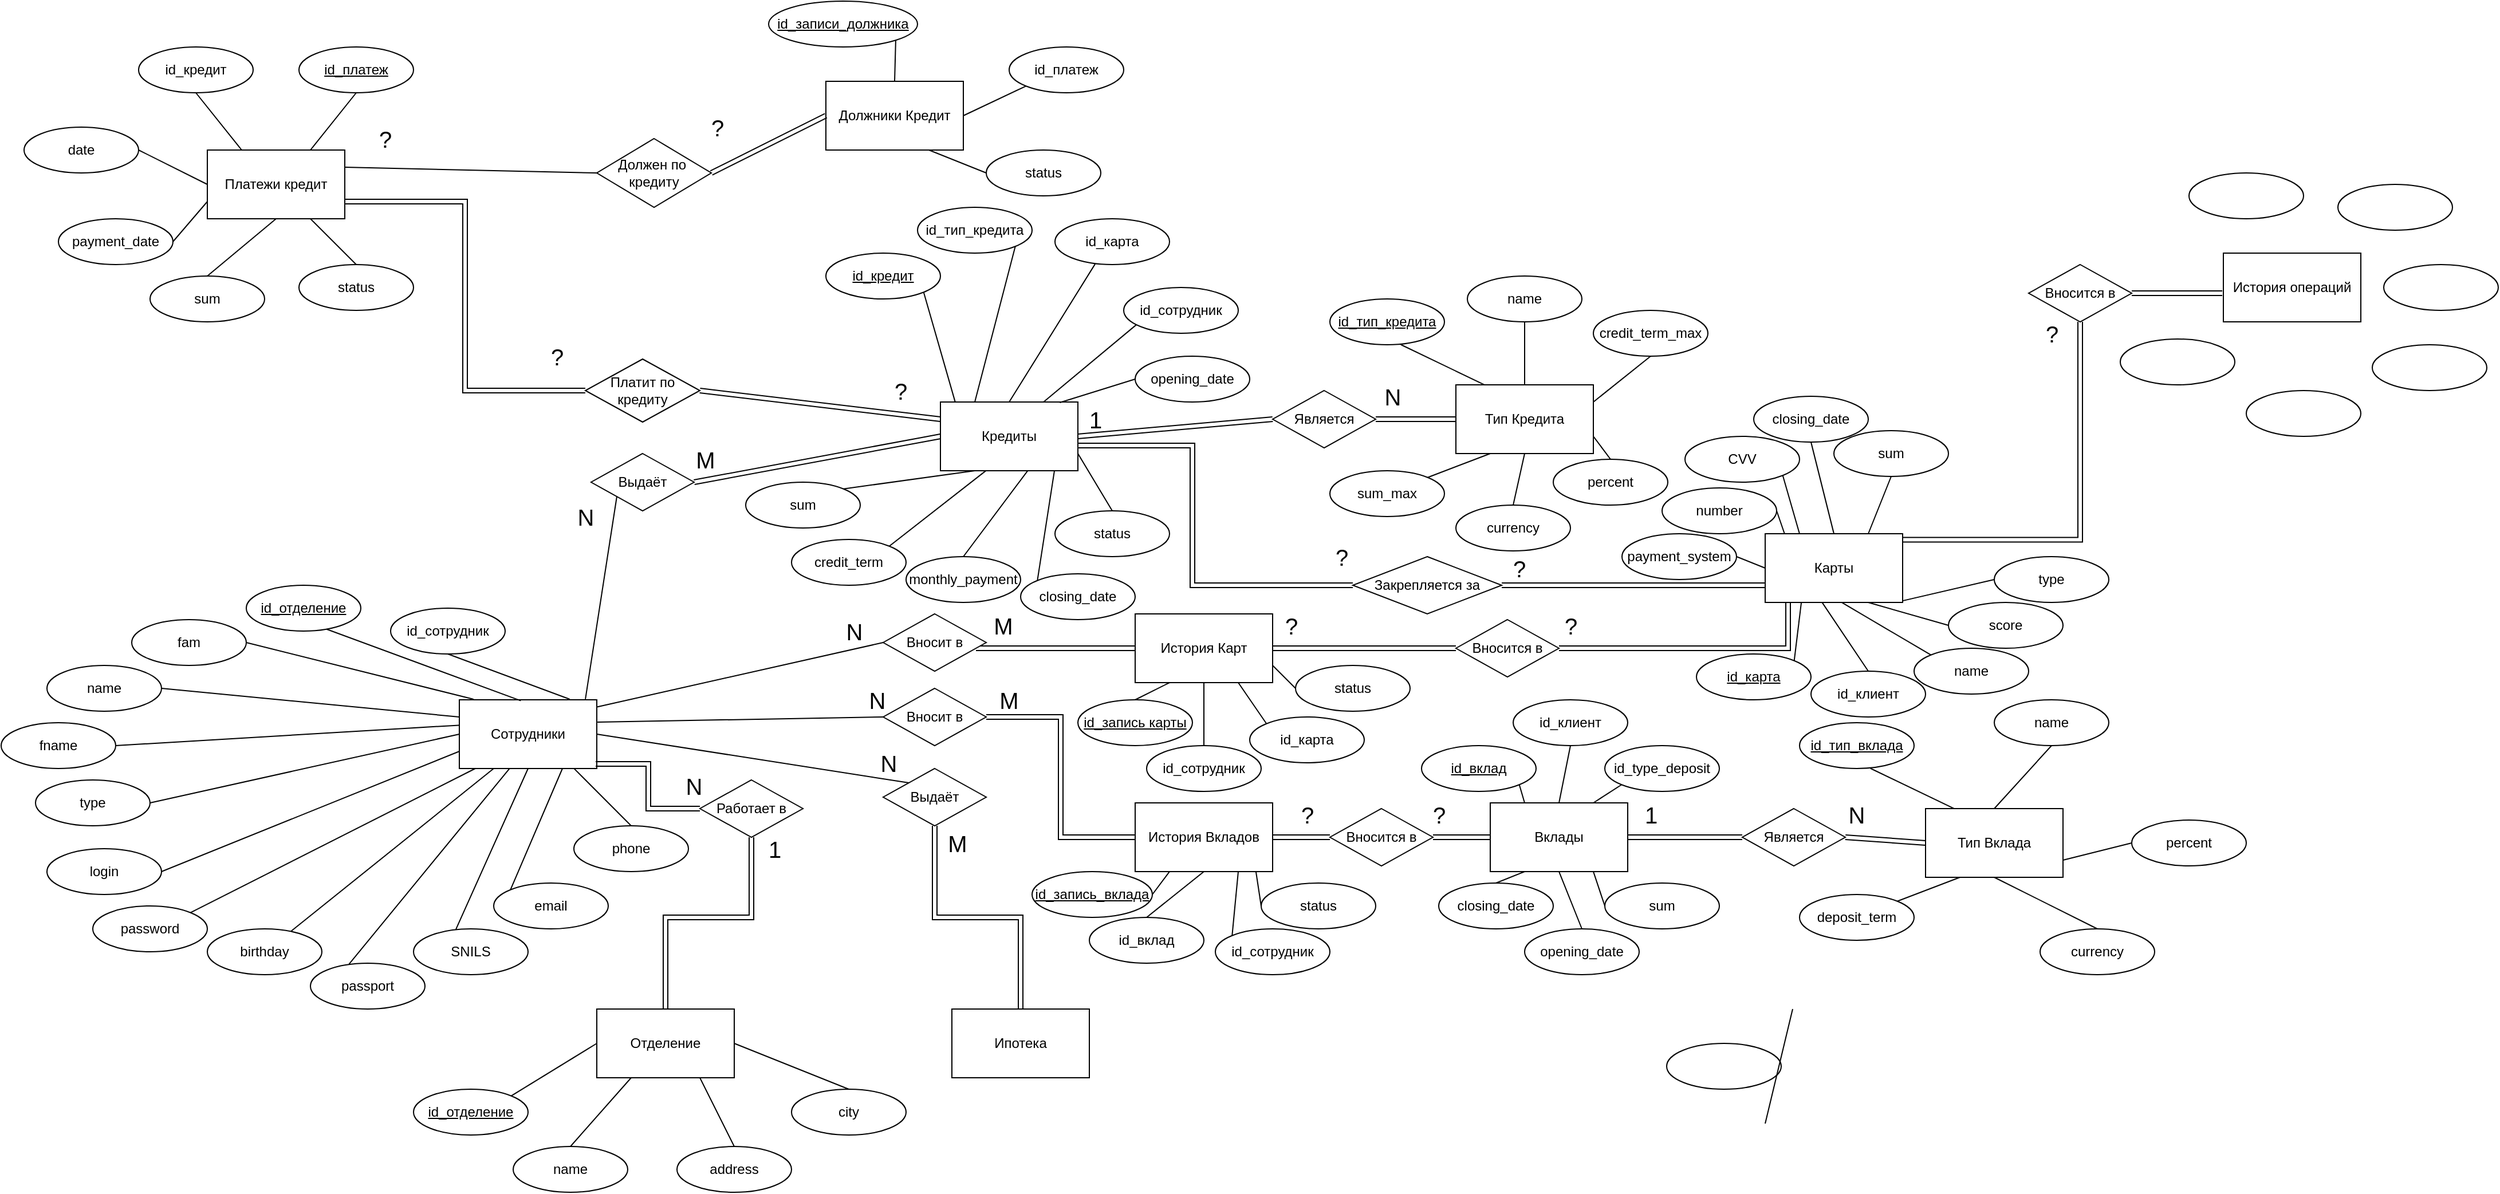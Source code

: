 <mxfile version="23.1.6" type="github">
  <diagram name="Страница — 1" id="djg7_Uyk3S77_dmqnqZD">
    <mxGraphModel dx="520" dy="1448" grid="1" gridSize="10" guides="1" tooltips="1" connect="1" arrows="1" fold="1" page="1" pageScale="1" pageWidth="827" pageHeight="1169" math="0" shadow="0">
      <root>
        <mxCell id="0" />
        <mxCell id="1" parent="0" />
        <mxCell id="ZqY_GZwHogOzATdWuDRo-2" value="Сотрудники" style="rounded=0;whiteSpace=wrap;html=1;" vertex="1" parent="1">
          <mxGeometry x="500" y="230" width="120" height="60" as="geometry" />
        </mxCell>
        <mxCell id="ZqY_GZwHogOzATdWuDRo-3" value="id_сотрудник" style="ellipse;whiteSpace=wrap;html=1;fontStyle=0" vertex="1" parent="1">
          <mxGeometry x="440" y="150" width="100" height="40" as="geometry" />
        </mxCell>
        <mxCell id="ZqY_GZwHogOzATdWuDRo-4" value="id_отделение" style="ellipse;whiteSpace=wrap;html=1;fontStyle=4" vertex="1" parent="1">
          <mxGeometry x="314" y="130" width="100" height="40" as="geometry" />
        </mxCell>
        <mxCell id="ZqY_GZwHogOzATdWuDRo-6" value="" style="ellipse;whiteSpace=wrap;html=1;" vertex="1" parent="1">
          <mxGeometry x="1554" y="530" width="100" height="40" as="geometry" />
        </mxCell>
        <mxCell id="ZqY_GZwHogOzATdWuDRo-7" value="fam" style="ellipse;whiteSpace=wrap;html=1;" vertex="1" parent="1">
          <mxGeometry x="214" y="160" width="100" height="40" as="geometry" />
        </mxCell>
        <mxCell id="ZqY_GZwHogOzATdWuDRo-8" value="name" style="ellipse;whiteSpace=wrap;html=1;" vertex="1" parent="1">
          <mxGeometry x="140" y="200" width="100" height="40" as="geometry" />
        </mxCell>
        <mxCell id="ZqY_GZwHogOzATdWuDRo-9" value="fname" style="ellipse;whiteSpace=wrap;html=1;" vertex="1" parent="1">
          <mxGeometry x="100" y="250" width="100" height="40" as="geometry" />
        </mxCell>
        <mxCell id="ZqY_GZwHogOzATdWuDRo-10" value="type" style="ellipse;whiteSpace=wrap;html=1;" vertex="1" parent="1">
          <mxGeometry x="130" y="300" width="100" height="40" as="geometry" />
        </mxCell>
        <mxCell id="ZqY_GZwHogOzATdWuDRo-11" value="login" style="ellipse;whiteSpace=wrap;html=1;" vertex="1" parent="1">
          <mxGeometry x="140" y="360" width="100" height="40" as="geometry" />
        </mxCell>
        <mxCell id="ZqY_GZwHogOzATdWuDRo-12" value="password" style="ellipse;whiteSpace=wrap;html=1;" vertex="1" parent="1">
          <mxGeometry x="180" y="410" width="100" height="40" as="geometry" />
        </mxCell>
        <mxCell id="ZqY_GZwHogOzATdWuDRo-13" value="birthday" style="ellipse;whiteSpace=wrap;html=1;" vertex="1" parent="1">
          <mxGeometry x="280" y="430" width="100" height="40" as="geometry" />
        </mxCell>
        <mxCell id="ZqY_GZwHogOzATdWuDRo-14" value="passport" style="ellipse;whiteSpace=wrap;html=1;" vertex="1" parent="1">
          <mxGeometry x="370" y="460" width="100" height="40" as="geometry" />
        </mxCell>
        <mxCell id="ZqY_GZwHogOzATdWuDRo-15" value="SNILS" style="ellipse;whiteSpace=wrap;html=1;" vertex="1" parent="1">
          <mxGeometry x="460" y="430" width="100" height="40" as="geometry" />
        </mxCell>
        <mxCell id="ZqY_GZwHogOzATdWuDRo-16" value="email" style="ellipse;whiteSpace=wrap;html=1;" vertex="1" parent="1">
          <mxGeometry x="530" y="390" width="100" height="40" as="geometry" />
        </mxCell>
        <mxCell id="ZqY_GZwHogOzATdWuDRo-17" value="phone" style="ellipse;whiteSpace=wrap;html=1;" vertex="1" parent="1">
          <mxGeometry x="600" y="340" width="100" height="40" as="geometry" />
        </mxCell>
        <mxCell id="ZqY_GZwHogOzATdWuDRo-19" value="" style="endArrow=none;html=1;rounded=0;entryX=0.702;entryY=0.959;entryDx=0;entryDy=0;exitX=0.447;exitY=0.014;exitDx=0;exitDy=0;exitPerimeter=0;entryPerimeter=0;" edge="1" parent="1" source="ZqY_GZwHogOzATdWuDRo-2" target="ZqY_GZwHogOzATdWuDRo-4">
          <mxGeometry width="50" height="50" relative="1" as="geometry">
            <mxPoint x="360" y="330" as="sourcePoint" />
            <mxPoint x="410" y="280" as="targetPoint" />
          </mxGeometry>
        </mxCell>
        <mxCell id="ZqY_GZwHogOzATdWuDRo-20" style="rounded=0;orthogonalLoop=1;jettySize=auto;html=1;exitX=0.5;exitY=1;exitDx=0;exitDy=0;entryX=0.803;entryY=-0.008;entryDx=0;entryDy=0;endArrow=none;endFill=0;entryPerimeter=0;" edge="1" parent="1" source="ZqY_GZwHogOzATdWuDRo-3" target="ZqY_GZwHogOzATdWuDRo-2">
          <mxGeometry relative="1" as="geometry" />
        </mxCell>
        <mxCell id="ZqY_GZwHogOzATdWuDRo-24" value="" style="endArrow=none;html=1;rounded=0;entryX=0.5;entryY=1;entryDx=0;entryDy=0;exitX=0.5;exitY=0;exitDx=0;exitDy=0;" edge="1" parent="1" source="ZqY_GZwHogOzATdWuDRo-148" target="ZqY_GZwHogOzATdWuDRo-135">
          <mxGeometry width="50" height="50" relative="1" as="geometry">
            <mxPoint x="1036" y="685" as="sourcePoint" />
            <mxPoint x="1060" y="585" as="targetPoint" />
          </mxGeometry>
        </mxCell>
        <mxCell id="ZqY_GZwHogOzATdWuDRo-25" value="" style="endArrow=none;html=1;rounded=0;entryX=1;entryY=0.5;entryDx=0;entryDy=0;exitX=0.103;exitY=-0.008;exitDx=0;exitDy=0;exitPerimeter=0;" edge="1" parent="1" source="ZqY_GZwHogOzATdWuDRo-2" target="ZqY_GZwHogOzATdWuDRo-7">
          <mxGeometry width="50" height="50" relative="1" as="geometry">
            <mxPoint x="403" y="420" as="sourcePoint" />
            <mxPoint x="457" y="240" as="targetPoint" />
          </mxGeometry>
        </mxCell>
        <mxCell id="ZqY_GZwHogOzATdWuDRo-27" value="" style="endArrow=none;html=1;rounded=0;entryX=1;entryY=0.5;entryDx=0;entryDy=0;exitX=0;exitY=0.25;exitDx=0;exitDy=0;" edge="1" parent="1" source="ZqY_GZwHogOzATdWuDRo-2" target="ZqY_GZwHogOzATdWuDRo-8">
          <mxGeometry width="50" height="50" relative="1" as="geometry">
            <mxPoint x="413" y="430" as="sourcePoint" />
            <mxPoint x="467" y="250" as="targetPoint" />
          </mxGeometry>
        </mxCell>
        <mxCell id="ZqY_GZwHogOzATdWuDRo-28" value="" style="endArrow=none;html=1;rounded=0;entryX=1;entryY=0.5;entryDx=0;entryDy=0;exitX=-0.004;exitY=0.37;exitDx=0;exitDy=0;exitPerimeter=0;" edge="1" parent="1" source="ZqY_GZwHogOzATdWuDRo-2" target="ZqY_GZwHogOzATdWuDRo-9">
          <mxGeometry width="50" height="50" relative="1" as="geometry">
            <mxPoint x="441.5" y="390" as="sourcePoint" />
            <mxPoint x="218.5" y="220" as="targetPoint" />
          </mxGeometry>
        </mxCell>
        <mxCell id="ZqY_GZwHogOzATdWuDRo-29" value="" style="endArrow=none;html=1;rounded=0;entryX=1;entryY=0.5;entryDx=0;entryDy=0;exitX=0;exitY=0.5;exitDx=0;exitDy=0;" edge="1" parent="1" source="ZqY_GZwHogOzATdWuDRo-2" target="ZqY_GZwHogOzATdWuDRo-10">
          <mxGeometry width="50" height="50" relative="1" as="geometry">
            <mxPoint x="690" y="270" as="sourcePoint" />
            <mxPoint x="744" y="90" as="targetPoint" />
          </mxGeometry>
        </mxCell>
        <mxCell id="ZqY_GZwHogOzATdWuDRo-30" value="" style="endArrow=none;html=1;rounded=0;entryX=1;entryY=0.5;entryDx=0;entryDy=0;exitX=0;exitY=0.75;exitDx=0;exitDy=0;" edge="1" parent="1" source="ZqY_GZwHogOzATdWuDRo-2" target="ZqY_GZwHogOzATdWuDRo-11">
          <mxGeometry width="50" height="50" relative="1" as="geometry">
            <mxPoint x="700" y="280" as="sourcePoint" />
            <mxPoint x="754" y="100" as="targetPoint" />
          </mxGeometry>
        </mxCell>
        <mxCell id="ZqY_GZwHogOzATdWuDRo-31" value="" style="endArrow=none;html=1;rounded=0;entryX=0.118;entryY=0.998;entryDx=0;entryDy=0;exitX=1;exitY=0;exitDx=0;exitDy=0;entryPerimeter=0;" edge="1" parent="1" source="ZqY_GZwHogOzATdWuDRo-12" target="ZqY_GZwHogOzATdWuDRo-2">
          <mxGeometry width="50" height="50" relative="1" as="geometry">
            <mxPoint x="710" y="290" as="sourcePoint" />
            <mxPoint x="764" y="110" as="targetPoint" />
          </mxGeometry>
        </mxCell>
        <mxCell id="ZqY_GZwHogOzATdWuDRo-32" value="" style="endArrow=none;html=1;rounded=0;entryX=0.25;entryY=1;entryDx=0;entryDy=0;exitX=0.73;exitY=0.054;exitDx=0;exitDy=0;exitPerimeter=0;" edge="1" parent="1" source="ZqY_GZwHogOzATdWuDRo-13" target="ZqY_GZwHogOzATdWuDRo-2">
          <mxGeometry width="50" height="50" relative="1" as="geometry">
            <mxPoint x="690" y="270" as="sourcePoint" />
            <mxPoint x="744" y="90" as="targetPoint" />
          </mxGeometry>
        </mxCell>
        <mxCell id="ZqY_GZwHogOzATdWuDRo-33" value="" style="endArrow=none;html=1;rounded=0;entryX=0.364;entryY=1.003;entryDx=0;entryDy=0;exitX=0.337;exitY=0.021;exitDx=0;exitDy=0;exitPerimeter=0;entryPerimeter=0;" edge="1" parent="1" source="ZqY_GZwHogOzATdWuDRo-14" target="ZqY_GZwHogOzATdWuDRo-2">
          <mxGeometry width="50" height="50" relative="1" as="geometry">
            <mxPoint x="700" y="280" as="sourcePoint" />
            <mxPoint x="754" y="100" as="targetPoint" />
          </mxGeometry>
        </mxCell>
        <mxCell id="ZqY_GZwHogOzATdWuDRo-34" value="" style="endArrow=none;html=1;rounded=0;entryX=0.5;entryY=1;entryDx=0;entryDy=0;exitX=0.37;exitY=0.01;exitDx=0;exitDy=0;exitPerimeter=0;" edge="1" parent="1" source="ZqY_GZwHogOzATdWuDRo-15" target="ZqY_GZwHogOzATdWuDRo-2">
          <mxGeometry width="50" height="50" relative="1" as="geometry">
            <mxPoint x="495" y="434" as="sourcePoint" />
            <mxPoint x="764" y="110" as="targetPoint" />
          </mxGeometry>
        </mxCell>
        <mxCell id="ZqY_GZwHogOzATdWuDRo-35" value="" style="endArrow=none;html=1;rounded=0;entryX=0.75;entryY=1;entryDx=0;entryDy=0;exitX=0;exitY=0;exitDx=0;exitDy=0;" edge="1" parent="1" source="ZqY_GZwHogOzATdWuDRo-16" target="ZqY_GZwHogOzATdWuDRo-2">
          <mxGeometry width="50" height="50" relative="1" as="geometry">
            <mxPoint x="720" y="300" as="sourcePoint" />
            <mxPoint x="774" y="120" as="targetPoint" />
          </mxGeometry>
        </mxCell>
        <mxCell id="ZqY_GZwHogOzATdWuDRo-36" value="" style="endArrow=none;html=1;rounded=0;entryX=0.836;entryY=1.003;entryDx=0;entryDy=0;exitX=0.5;exitY=0;exitDx=0;exitDy=0;entryPerimeter=0;" edge="1" parent="1" source="ZqY_GZwHogOzATdWuDRo-17" target="ZqY_GZwHogOzATdWuDRo-2">
          <mxGeometry width="50" height="50" relative="1" as="geometry">
            <mxPoint x="730" y="310" as="sourcePoint" />
            <mxPoint x="784" y="130" as="targetPoint" />
          </mxGeometry>
        </mxCell>
        <mxCell id="ZqY_GZwHogOzATdWuDRo-37" value="Работает в" style="rhombus;whiteSpace=wrap;html=1;" vertex="1" parent="1">
          <mxGeometry x="710" y="300" width="90" height="50" as="geometry" />
        </mxCell>
        <mxCell id="ZqY_GZwHogOzATdWuDRo-38" value="" style="endArrow=none;html=1;rounded=0;exitX=0.992;exitY=0.934;exitDx=0;exitDy=0;entryX=0;entryY=0.5;entryDx=0;entryDy=0;shape=link;edgeStyle=orthogonalEdgeStyle;exitPerimeter=0;" edge="1" parent="1" source="ZqY_GZwHogOzATdWuDRo-2" target="ZqY_GZwHogOzATdWuDRo-37">
          <mxGeometry width="50" height="50" relative="1" as="geometry">
            <mxPoint x="790" y="360" as="sourcePoint" />
            <mxPoint x="840" y="310" as="targetPoint" />
          </mxGeometry>
        </mxCell>
        <mxCell id="ZqY_GZwHogOzATdWuDRo-40" style="rounded=0;orthogonalLoop=1;jettySize=auto;html=1;exitX=0.5;exitY=0;exitDx=0;exitDy=0;entryX=0.5;entryY=1;entryDx=0;entryDy=0;shape=link;edgeStyle=orthogonalEdgeStyle;" edge="1" parent="1" source="ZqY_GZwHogOzATdWuDRo-39" target="ZqY_GZwHogOzATdWuDRo-37">
          <mxGeometry relative="1" as="geometry">
            <Array as="points">
              <mxPoint x="680" y="420" />
              <mxPoint x="755" y="420" />
            </Array>
          </mxGeometry>
        </mxCell>
        <mxCell id="ZqY_GZwHogOzATdWuDRo-39" value="Отделение" style="rounded=0;whiteSpace=wrap;html=1;" vertex="1" parent="1">
          <mxGeometry x="620" y="500" width="120" height="60" as="geometry" />
        </mxCell>
        <mxCell id="ZqY_GZwHogOzATdWuDRo-41" value="id_отделение" style="ellipse;whiteSpace=wrap;html=1;fontStyle=4" vertex="1" parent="1">
          <mxGeometry x="460" y="570" width="100" height="40" as="geometry" />
        </mxCell>
        <mxCell id="ZqY_GZwHogOzATdWuDRo-42" value="name" style="ellipse;whiteSpace=wrap;html=1;" vertex="1" parent="1">
          <mxGeometry x="547" y="620" width="100" height="40" as="geometry" />
        </mxCell>
        <mxCell id="ZqY_GZwHogOzATdWuDRo-43" value="address" style="ellipse;whiteSpace=wrap;html=1;" vertex="1" parent="1">
          <mxGeometry x="690" y="620" width="100" height="40" as="geometry" />
        </mxCell>
        <mxCell id="ZqY_GZwHogOzATdWuDRo-44" value="city" style="ellipse;whiteSpace=wrap;html=1;" vertex="1" parent="1">
          <mxGeometry x="790" y="570" width="100" height="40" as="geometry" />
        </mxCell>
        <mxCell id="ZqY_GZwHogOzATdWuDRo-45" value="" style="endArrow=none;html=1;rounded=0;entryX=1;entryY=0.5;entryDx=0;entryDy=0;exitX=0.5;exitY=0;exitDx=0;exitDy=0;" edge="1" parent="1" source="ZqY_GZwHogOzATdWuDRo-44" target="ZqY_GZwHogOzATdWuDRo-39">
          <mxGeometry width="50" height="50" relative="1" as="geometry">
            <mxPoint x="800" y="540" as="sourcePoint" />
            <mxPoint x="824" y="440" as="targetPoint" />
          </mxGeometry>
        </mxCell>
        <mxCell id="ZqY_GZwHogOzATdWuDRo-46" value="" style="endArrow=none;html=1;rounded=0;entryX=0.75;entryY=1;entryDx=0;entryDy=0;exitX=0.5;exitY=0;exitDx=0;exitDy=0;" edge="1" parent="1" source="ZqY_GZwHogOzATdWuDRo-43" target="ZqY_GZwHogOzATdWuDRo-39">
          <mxGeometry width="50" height="50" relative="1" as="geometry">
            <mxPoint x="810" y="550" as="sourcePoint" />
            <mxPoint x="834" y="450" as="targetPoint" />
          </mxGeometry>
        </mxCell>
        <mxCell id="ZqY_GZwHogOzATdWuDRo-47" value="" style="endArrow=none;html=1;rounded=0;entryX=0.25;entryY=1;entryDx=0;entryDy=0;exitX=0.5;exitY=0;exitDx=0;exitDy=0;" edge="1" parent="1" source="ZqY_GZwHogOzATdWuDRo-42" target="ZqY_GZwHogOzATdWuDRo-39">
          <mxGeometry width="50" height="50" relative="1" as="geometry">
            <mxPoint x="820" y="560" as="sourcePoint" />
            <mxPoint x="844" y="460" as="targetPoint" />
          </mxGeometry>
        </mxCell>
        <mxCell id="ZqY_GZwHogOzATdWuDRo-48" value="" style="endArrow=none;html=1;rounded=0;entryX=0;entryY=0.5;entryDx=0;entryDy=0;exitX=1;exitY=0;exitDx=0;exitDy=0;" edge="1" parent="1" source="ZqY_GZwHogOzATdWuDRo-41" target="ZqY_GZwHogOzATdWuDRo-39">
          <mxGeometry width="50" height="50" relative="1" as="geometry">
            <mxPoint x="830" y="570" as="sourcePoint" />
            <mxPoint x="854" y="470" as="targetPoint" />
          </mxGeometry>
        </mxCell>
        <mxCell id="ZqY_GZwHogOzATdWuDRo-49" value="N" style="text;html=1;align=center;verticalAlign=middle;whiteSpace=wrap;rounded=0;fontSize=20;" vertex="1" parent="1">
          <mxGeometry x="680" y="290" width="50" height="30" as="geometry" />
        </mxCell>
        <mxCell id="ZqY_GZwHogOzATdWuDRo-50" value="&lt;font style=&quot;font-size: 20px;&quot;&gt;1&lt;/font&gt;" style="text;html=1;align=center;verticalAlign=middle;resizable=0;points=[];autosize=1;strokeColor=none;fillColor=none;" vertex="1" parent="1">
          <mxGeometry x="760" y="340" width="30" height="40" as="geometry" />
        </mxCell>
        <mxCell id="ZqY_GZwHogOzATdWuDRo-55" style="rounded=0;orthogonalLoop=1;jettySize=auto;html=1;exitX=1;exitY=0.5;exitDx=0;exitDy=0;entryX=0;entryY=0.5;entryDx=0;entryDy=0;shape=link;" edge="1" parent="1" source="ZqY_GZwHogOzATdWuDRo-51" target="ZqY_GZwHogOzATdWuDRo-54">
          <mxGeometry relative="1" as="geometry" />
        </mxCell>
        <mxCell id="ZqY_GZwHogOzATdWuDRo-51" value="Выдаёт" style="rhombus;whiteSpace=wrap;html=1;" vertex="1" parent="1">
          <mxGeometry x="615" y="15" width="90" height="50" as="geometry" />
        </mxCell>
        <mxCell id="ZqY_GZwHogOzATdWuDRo-52" value="" style="endArrow=none;html=1;rounded=0;entryX=0;entryY=1;entryDx=0;entryDy=0;exitX=0.917;exitY=-0.01;exitDx=0;exitDy=0;exitPerimeter=0;" edge="1" parent="1" source="ZqY_GZwHogOzATdWuDRo-2" target="ZqY_GZwHogOzATdWuDRo-51">
          <mxGeometry width="50" height="50" relative="1" as="geometry">
            <mxPoint x="266" y="60" as="sourcePoint" />
            <mxPoint x="290" y="-40" as="targetPoint" />
          </mxGeometry>
        </mxCell>
        <mxCell id="ZqY_GZwHogOzATdWuDRo-54" value="Кредиты" style="rounded=0;whiteSpace=wrap;html=1;" vertex="1" parent="1">
          <mxGeometry x="920" y="-30" width="120" height="60" as="geometry" />
        </mxCell>
        <mxCell id="ZqY_GZwHogOzATdWuDRo-56" value="&lt;span style=&quot;font-size: 20px;&quot;&gt;N&lt;/span&gt;" style="text;html=1;align=center;verticalAlign=middle;resizable=0;points=[];autosize=1;strokeColor=none;fillColor=none;" vertex="1" parent="1">
          <mxGeometry x="590" y="50" width="40" height="40" as="geometry" />
        </mxCell>
        <mxCell id="ZqY_GZwHogOzATdWuDRo-59" value="M" style="text;html=1;align=center;verticalAlign=middle;whiteSpace=wrap;rounded=0;fontSize=20;" vertex="1" parent="1">
          <mxGeometry x="690" y="5" width="50" height="30" as="geometry" />
        </mxCell>
        <mxCell id="ZqY_GZwHogOzATdWuDRo-60" value="sum" style="ellipse;whiteSpace=wrap;html=1;" vertex="1" parent="1">
          <mxGeometry x="750" y="40" width="100" height="40" as="geometry" />
        </mxCell>
        <mxCell id="ZqY_GZwHogOzATdWuDRo-61" value="credit_term" style="ellipse;whiteSpace=wrap;html=1;" vertex="1" parent="1">
          <mxGeometry x="790" y="90" width="100" height="40" as="geometry" />
        </mxCell>
        <mxCell id="ZqY_GZwHogOzATdWuDRo-62" value="monthly_payment" style="ellipse;whiteSpace=wrap;html=1;" vertex="1" parent="1">
          <mxGeometry x="890" y="105" width="100" height="40" as="geometry" />
        </mxCell>
        <mxCell id="ZqY_GZwHogOzATdWuDRo-63" value="closing_date" style="ellipse;whiteSpace=wrap;html=1;" vertex="1" parent="1">
          <mxGeometry x="990" y="120" width="100" height="40" as="geometry" />
        </mxCell>
        <mxCell id="ZqY_GZwHogOzATdWuDRo-64" value="status" style="ellipse;whiteSpace=wrap;html=1;" vertex="1" parent="1">
          <mxGeometry x="1020" y="65" width="100" height="40" as="geometry" />
        </mxCell>
        <mxCell id="ZqY_GZwHogOzATdWuDRo-65" value="id_кредит" style="ellipse;whiteSpace=wrap;html=1;fontStyle=4" vertex="1" parent="1">
          <mxGeometry x="820" y="-160" width="100" height="40" as="geometry" />
        </mxCell>
        <mxCell id="ZqY_GZwHogOzATdWuDRo-66" value="id_тип_кредита" style="ellipse;whiteSpace=wrap;html=1;" vertex="1" parent="1">
          <mxGeometry x="900" y="-200" width="100" height="40" as="geometry" />
        </mxCell>
        <mxCell id="ZqY_GZwHogOzATdWuDRo-67" value="id_карта" style="ellipse;whiteSpace=wrap;html=1;" vertex="1" parent="1">
          <mxGeometry x="1020" y="-190" width="100" height="40" as="geometry" />
        </mxCell>
        <mxCell id="ZqY_GZwHogOzATdWuDRo-68" value="id_сотрудник" style="ellipse;whiteSpace=wrap;html=1;" vertex="1" parent="1">
          <mxGeometry x="1080" y="-130" width="100" height="40" as="geometry" />
        </mxCell>
        <mxCell id="ZqY_GZwHogOzATdWuDRo-69" value="opening_date" style="ellipse;whiteSpace=wrap;html=1;" vertex="1" parent="1">
          <mxGeometry x="1090" y="-70" width="100" height="40" as="geometry" />
        </mxCell>
        <mxCell id="ZqY_GZwHogOzATdWuDRo-70" value="" style="endArrow=none;html=1;rounded=0;entryX=1;entryY=0.75;entryDx=0;entryDy=0;exitX=0.5;exitY=0;exitDx=0;exitDy=0;" edge="1" parent="1" source="ZqY_GZwHogOzATdWuDRo-64" target="ZqY_GZwHogOzATdWuDRo-54">
          <mxGeometry width="50" height="50" relative="1" as="geometry">
            <mxPoint x="1230" y="50" as="sourcePoint" />
            <mxPoint x="1254" y="-50" as="targetPoint" />
          </mxGeometry>
        </mxCell>
        <mxCell id="ZqY_GZwHogOzATdWuDRo-71" value="" style="endArrow=none;html=1;rounded=0;entryX=0.829;entryY=1.003;entryDx=0;entryDy=0;exitX=0;exitY=0;exitDx=0;exitDy=0;entryPerimeter=0;" edge="1" parent="1" source="ZqY_GZwHogOzATdWuDRo-63" target="ZqY_GZwHogOzATdWuDRo-54">
          <mxGeometry width="50" height="50" relative="1" as="geometry">
            <mxPoint x="1260" y="50" as="sourcePoint" />
            <mxPoint x="1284" y="-50" as="targetPoint" />
          </mxGeometry>
        </mxCell>
        <mxCell id="ZqY_GZwHogOzATdWuDRo-72" value="" style="endArrow=none;html=1;rounded=0;entryX=0.5;entryY=0;entryDx=0;entryDy=0;exitX=0.636;exitY=0.997;exitDx=0;exitDy=0;exitPerimeter=0;" edge="1" parent="1" source="ZqY_GZwHogOzATdWuDRo-54" target="ZqY_GZwHogOzATdWuDRo-62">
          <mxGeometry width="50" height="50" relative="1" as="geometry">
            <mxPoint x="1270" y="60" as="sourcePoint" />
            <mxPoint x="1294" y="-40" as="targetPoint" />
          </mxGeometry>
        </mxCell>
        <mxCell id="ZqY_GZwHogOzATdWuDRo-73" value="" style="endArrow=none;html=1;rounded=0;entryX=0.33;entryY=1.001;entryDx=0;entryDy=0;exitX=1;exitY=0;exitDx=0;exitDy=0;entryPerimeter=0;" edge="1" parent="1" source="ZqY_GZwHogOzATdWuDRo-61" target="ZqY_GZwHogOzATdWuDRo-54">
          <mxGeometry width="50" height="50" relative="1" as="geometry">
            <mxPoint x="1280" y="70" as="sourcePoint" />
            <mxPoint x="1304" y="-30" as="targetPoint" />
          </mxGeometry>
        </mxCell>
        <mxCell id="ZqY_GZwHogOzATdWuDRo-74" value="" style="endArrow=none;html=1;rounded=0;entryX=0.25;entryY=1;entryDx=0;entryDy=0;exitX=1;exitY=0;exitDx=0;exitDy=0;" edge="1" parent="1" source="ZqY_GZwHogOzATdWuDRo-60" target="ZqY_GZwHogOzATdWuDRo-54">
          <mxGeometry width="50" height="50" relative="1" as="geometry">
            <mxPoint x="1290" y="80" as="sourcePoint" />
            <mxPoint x="1314" y="-20" as="targetPoint" />
          </mxGeometry>
        </mxCell>
        <mxCell id="ZqY_GZwHogOzATdWuDRo-75" value="" style="endArrow=none;html=1;rounded=0;exitX=0;exitY=0.5;exitDx=0;exitDy=0;entryX=0.868;entryY=0.008;entryDx=0;entryDy=0;entryPerimeter=0;" edge="1" parent="1" source="ZqY_GZwHogOzATdWuDRo-69" target="ZqY_GZwHogOzATdWuDRo-54">
          <mxGeometry width="50" height="50" relative="1" as="geometry">
            <mxPoint x="1300" y="90" as="sourcePoint" />
            <mxPoint x="1027" y="-31" as="targetPoint" />
          </mxGeometry>
        </mxCell>
        <mxCell id="ZqY_GZwHogOzATdWuDRo-76" value="" style="endArrow=none;html=1;rounded=0;entryX=0.11;entryY=0.814;entryDx=0;entryDy=0;exitX=0.75;exitY=0;exitDx=0;exitDy=0;entryPerimeter=0;" edge="1" parent="1" source="ZqY_GZwHogOzATdWuDRo-54" target="ZqY_GZwHogOzATdWuDRo-68">
          <mxGeometry width="50" height="50" relative="1" as="geometry">
            <mxPoint x="1280" y="100" as="sourcePoint" />
            <mxPoint x="1304" as="targetPoint" />
          </mxGeometry>
        </mxCell>
        <mxCell id="ZqY_GZwHogOzATdWuDRo-77" value="" style="endArrow=none;html=1;rounded=0;entryX=0.5;entryY=0;entryDx=0;entryDy=0;exitX=0.35;exitY=0.989;exitDx=0;exitDy=0;exitPerimeter=0;" edge="1" parent="1" source="ZqY_GZwHogOzATdWuDRo-67" target="ZqY_GZwHogOzATdWuDRo-54">
          <mxGeometry width="50" height="50" relative="1" as="geometry">
            <mxPoint x="1320" y="110" as="sourcePoint" />
            <mxPoint x="1344" y="10" as="targetPoint" />
          </mxGeometry>
        </mxCell>
        <mxCell id="ZqY_GZwHogOzATdWuDRo-78" value="" style="endArrow=none;html=1;rounded=0;entryX=0.25;entryY=0;entryDx=0;entryDy=0;exitX=1;exitY=1;exitDx=0;exitDy=0;" edge="1" parent="1" source="ZqY_GZwHogOzATdWuDRo-66" target="ZqY_GZwHogOzATdWuDRo-54">
          <mxGeometry width="50" height="50" relative="1" as="geometry">
            <mxPoint x="1330" y="120" as="sourcePoint" />
            <mxPoint x="1354" y="20" as="targetPoint" />
          </mxGeometry>
        </mxCell>
        <mxCell id="ZqY_GZwHogOzATdWuDRo-79" value="" style="endArrow=none;html=1;rounded=0;entryX=0.107;entryY=-0.003;entryDx=0;entryDy=0;exitX=1;exitY=1;exitDx=0;exitDy=0;entryPerimeter=0;" edge="1" parent="1" source="ZqY_GZwHogOzATdWuDRo-65" target="ZqY_GZwHogOzATdWuDRo-54">
          <mxGeometry width="50" height="50" relative="1" as="geometry">
            <mxPoint x="1340" y="130" as="sourcePoint" />
            <mxPoint x="1364" y="30" as="targetPoint" />
          </mxGeometry>
        </mxCell>
        <mxCell id="ZqY_GZwHogOzATdWuDRo-80" value="Является" style="rhombus;whiteSpace=wrap;html=1;" vertex="1" parent="1">
          <mxGeometry x="1210" y="-40" width="90" height="50" as="geometry" />
        </mxCell>
        <mxCell id="ZqY_GZwHogOzATdWuDRo-81" value="" style="endArrow=none;html=1;rounded=0;entryX=0;entryY=0.5;entryDx=0;entryDy=0;exitX=1;exitY=0.5;exitDx=0;exitDy=0;shape=link;" edge="1" parent="1" source="ZqY_GZwHogOzATdWuDRo-54" target="ZqY_GZwHogOzATdWuDRo-80">
          <mxGeometry width="50" height="50" relative="1" as="geometry">
            <mxPoint x="1200" y="-40" as="sourcePoint" />
            <mxPoint x="1224" y="-140" as="targetPoint" />
          </mxGeometry>
        </mxCell>
        <mxCell id="ZqY_GZwHogOzATdWuDRo-83" style="rounded=0;orthogonalLoop=1;jettySize=auto;html=1;exitX=0;exitY=0.5;exitDx=0;exitDy=0;entryX=1;entryY=0.5;entryDx=0;entryDy=0;shape=link;" edge="1" parent="1" source="ZqY_GZwHogOzATdWuDRo-82" target="ZqY_GZwHogOzATdWuDRo-80">
          <mxGeometry relative="1" as="geometry" />
        </mxCell>
        <mxCell id="ZqY_GZwHogOzATdWuDRo-82" value="Тип Кредита" style="rounded=0;whiteSpace=wrap;html=1;" vertex="1" parent="1">
          <mxGeometry x="1370" y="-45" width="120" height="60" as="geometry" />
        </mxCell>
        <mxCell id="ZqY_GZwHogOzATdWuDRo-84" value="&lt;font style=&quot;font-size: 20px;&quot;&gt;1&lt;/font&gt;" style="text;html=1;align=center;verticalAlign=middle;resizable=0;points=[];autosize=1;strokeColor=none;fillColor=none;" vertex="1" parent="1">
          <mxGeometry x="1040" y="-35" width="30" height="40" as="geometry" />
        </mxCell>
        <mxCell id="ZqY_GZwHogOzATdWuDRo-85" value="N" style="text;html=1;align=center;verticalAlign=middle;whiteSpace=wrap;rounded=0;fontSize=20;" vertex="1" parent="1">
          <mxGeometry x="1290" y="-50" width="50" height="30" as="geometry" />
        </mxCell>
        <mxCell id="ZqY_GZwHogOzATdWuDRo-86" value="sum_max" style="ellipse;whiteSpace=wrap;html=1;" vertex="1" parent="1">
          <mxGeometry x="1260" y="30" width="100" height="40" as="geometry" />
        </mxCell>
        <mxCell id="ZqY_GZwHogOzATdWuDRo-87" value="currency" style="ellipse;whiteSpace=wrap;html=1;" vertex="1" parent="1">
          <mxGeometry x="1370" y="60" width="100" height="40" as="geometry" />
        </mxCell>
        <mxCell id="ZqY_GZwHogOzATdWuDRo-88" value="percent" style="ellipse;whiteSpace=wrap;html=1;" vertex="1" parent="1">
          <mxGeometry x="1455" y="20" width="100" height="40" as="geometry" />
        </mxCell>
        <mxCell id="ZqY_GZwHogOzATdWuDRo-89" value="id_тип_кредита" style="ellipse;whiteSpace=wrap;html=1;fontStyle=4" vertex="1" parent="1">
          <mxGeometry x="1260" y="-120" width="100" height="40" as="geometry" />
        </mxCell>
        <mxCell id="ZqY_GZwHogOzATdWuDRo-90" value="name" style="ellipse;whiteSpace=wrap;html=1;" vertex="1" parent="1">
          <mxGeometry x="1380" y="-140" width="100" height="40" as="geometry" />
        </mxCell>
        <mxCell id="ZqY_GZwHogOzATdWuDRo-91" value="credit_term_max" style="ellipse;whiteSpace=wrap;html=1;" vertex="1" parent="1">
          <mxGeometry x="1490" y="-110" width="100" height="40" as="geometry" />
        </mxCell>
        <mxCell id="ZqY_GZwHogOzATdWuDRo-92" value="" style="endArrow=none;html=1;rounded=0;entryX=0.209;entryY=0.001;entryDx=0;entryDy=0;exitX=0.619;exitY=0.997;exitDx=0;exitDy=0;exitPerimeter=0;entryPerimeter=0;" edge="1" parent="1" source="ZqY_GZwHogOzATdWuDRo-89" target="ZqY_GZwHogOzATdWuDRo-82">
          <mxGeometry width="50" height="50" relative="1" as="geometry">
            <mxPoint x="1620" as="sourcePoint" />
            <mxPoint x="1644" y="-100" as="targetPoint" />
          </mxGeometry>
        </mxCell>
        <mxCell id="ZqY_GZwHogOzATdWuDRo-93" value="" style="endArrow=none;html=1;rounded=0;entryX=0.5;entryY=0;entryDx=0;entryDy=0;exitX=0.5;exitY=1;exitDx=0;exitDy=0;" edge="1" parent="1" source="ZqY_GZwHogOzATdWuDRo-90" target="ZqY_GZwHogOzATdWuDRo-82">
          <mxGeometry width="50" height="50" relative="1" as="geometry">
            <mxPoint x="1630" y="10" as="sourcePoint" />
            <mxPoint x="1654" y="-90" as="targetPoint" />
          </mxGeometry>
        </mxCell>
        <mxCell id="ZqY_GZwHogOzATdWuDRo-94" value="" style="endArrow=none;html=1;rounded=0;entryX=0.5;entryY=1;entryDx=0;entryDy=0;exitX=1;exitY=0.25;exitDx=0;exitDy=0;" edge="1" parent="1" source="ZqY_GZwHogOzATdWuDRo-82" target="ZqY_GZwHogOzATdWuDRo-91">
          <mxGeometry width="50" height="50" relative="1" as="geometry">
            <mxPoint x="1640" y="20" as="sourcePoint" />
            <mxPoint x="1664" y="-80" as="targetPoint" />
          </mxGeometry>
        </mxCell>
        <mxCell id="ZqY_GZwHogOzATdWuDRo-95" value="" style="endArrow=none;html=1;rounded=0;entryX=1;entryY=0.75;entryDx=0;entryDy=0;exitX=0.5;exitY=0;exitDx=0;exitDy=0;" edge="1" parent="1" source="ZqY_GZwHogOzATdWuDRo-88" target="ZqY_GZwHogOzATdWuDRo-82">
          <mxGeometry width="50" height="50" relative="1" as="geometry">
            <mxPoint x="1650" y="30" as="sourcePoint" />
            <mxPoint x="1674" y="-70" as="targetPoint" />
          </mxGeometry>
        </mxCell>
        <mxCell id="ZqY_GZwHogOzATdWuDRo-96" value="" style="endArrow=none;html=1;rounded=0;entryX=0.5;entryY=1;entryDx=0;entryDy=0;exitX=0.5;exitY=0;exitDx=0;exitDy=0;" edge="1" parent="1" source="ZqY_GZwHogOzATdWuDRo-87" target="ZqY_GZwHogOzATdWuDRo-82">
          <mxGeometry width="50" height="50" relative="1" as="geometry">
            <mxPoint x="1660" y="40" as="sourcePoint" />
            <mxPoint x="1684" y="-60" as="targetPoint" />
          </mxGeometry>
        </mxCell>
        <mxCell id="ZqY_GZwHogOzATdWuDRo-97" value="" style="endArrow=none;html=1;rounded=0;entryX=0.25;entryY=1;entryDx=0;entryDy=0;exitX=1;exitY=0;exitDx=0;exitDy=0;" edge="1" parent="1" source="ZqY_GZwHogOzATdWuDRo-86" target="ZqY_GZwHogOzATdWuDRo-82">
          <mxGeometry width="50" height="50" relative="1" as="geometry">
            <mxPoint x="1670" y="50" as="sourcePoint" />
            <mxPoint x="1694" y="-50" as="targetPoint" />
          </mxGeometry>
        </mxCell>
        <mxCell id="ZqY_GZwHogOzATdWuDRo-98" value="Платежи кредит" style="rounded=0;whiteSpace=wrap;html=1;" vertex="1" parent="1">
          <mxGeometry x="280" y="-250" width="120" height="60" as="geometry" />
        </mxCell>
        <mxCell id="ZqY_GZwHogOzATdWuDRo-99" value="Должники Кредит" style="rounded=0;whiteSpace=wrap;html=1;" vertex="1" parent="1">
          <mxGeometry x="820" y="-310" width="120" height="60" as="geometry" />
        </mxCell>
        <mxCell id="ZqY_GZwHogOzATdWuDRo-100" value="Платит по&lt;br&gt;кредиту" style="rhombus;whiteSpace=wrap;html=1;" vertex="1" parent="1">
          <mxGeometry x="610" y="-67.5" width="100" height="55" as="geometry" />
        </mxCell>
        <mxCell id="ZqY_GZwHogOzATdWuDRo-101" value="Должен по&amp;nbsp;&lt;br&gt;кредиту" style="rhombus;whiteSpace=wrap;html=1;" vertex="1" parent="1">
          <mxGeometry x="620" y="-260" width="100" height="60" as="geometry" />
        </mxCell>
        <mxCell id="ZqY_GZwHogOzATdWuDRo-102" value="" style="endArrow=none;html=1;rounded=0;entryX=0;entryY=0.5;entryDx=0;entryDy=0;exitX=1;exitY=0.5;exitDx=0;exitDy=0;fontStyle=0;shape=link;" edge="1" parent="1" source="ZqY_GZwHogOzATdWuDRo-101" target="ZqY_GZwHogOzATdWuDRo-99">
          <mxGeometry width="50" height="50" relative="1" as="geometry">
            <mxPoint x="710" y="-190" as="sourcePoint" />
            <mxPoint x="734" y="-290" as="targetPoint" />
          </mxGeometry>
        </mxCell>
        <mxCell id="ZqY_GZwHogOzATdWuDRo-103" value="" style="endArrow=none;html=1;rounded=0;entryX=1;entryY=0.25;entryDx=0;entryDy=0;exitX=0;exitY=0.5;exitDx=0;exitDy=0;" edge="1" parent="1" source="ZqY_GZwHogOzATdWuDRo-101" target="ZqY_GZwHogOzATdWuDRo-98">
          <mxGeometry width="50" height="50" relative="1" as="geometry">
            <mxPoint x="266" y="60" as="sourcePoint" />
            <mxPoint x="290" y="-40" as="targetPoint" />
          </mxGeometry>
        </mxCell>
        <mxCell id="ZqY_GZwHogOzATdWuDRo-104" value="&lt;font style=&quot;font-size: 20px;&quot;&gt;?&lt;/font&gt;" style="text;html=1;align=center;verticalAlign=middle;resizable=0;points=[];autosize=1;strokeColor=none;fillColor=none;" vertex="1" parent="1">
          <mxGeometry x="710" y="-290" width="30" height="40" as="geometry" />
        </mxCell>
        <mxCell id="ZqY_GZwHogOzATdWuDRo-105" value="" style="endArrow=none;html=1;rounded=0;entryX=0.25;entryY=0;entryDx=0;entryDy=0;exitX=0.5;exitY=1;exitDx=0;exitDy=0;" edge="1" parent="1" source="ZqY_GZwHogOzATdWuDRo-116" target="ZqY_GZwHogOzATdWuDRo-98">
          <mxGeometry width="50" height="50" relative="1" as="geometry">
            <mxPoint x="196" y="-70" as="sourcePoint" />
            <mxPoint x="220" y="-170" as="targetPoint" />
          </mxGeometry>
        </mxCell>
        <mxCell id="ZqY_GZwHogOzATdWuDRo-106" value="&lt;font style=&quot;font-size: 20px;&quot;&gt;?&lt;/font&gt;" style="text;html=1;align=center;verticalAlign=middle;resizable=0;points=[];autosize=1;strokeColor=none;fillColor=none;" vertex="1" parent="1">
          <mxGeometry x="420" y="-280" width="30" height="40" as="geometry" />
        </mxCell>
        <mxCell id="ZqY_GZwHogOzATdWuDRo-107" value="" style="endArrow=none;html=1;rounded=0;entryX=1;entryY=0.5;entryDx=0;entryDy=0;exitX=0;exitY=0.25;exitDx=0;exitDy=0;fontStyle=0;shape=link;" edge="1" parent="1" source="ZqY_GZwHogOzATdWuDRo-54" target="ZqY_GZwHogOzATdWuDRo-100">
          <mxGeometry width="50" height="50" relative="1" as="geometry">
            <mxPoint x="720" y="-130" as="sourcePoint" />
            <mxPoint x="810" y="-180" as="targetPoint" />
          </mxGeometry>
        </mxCell>
        <mxCell id="ZqY_GZwHogOzATdWuDRo-108" value="&lt;font style=&quot;font-size: 20px;&quot;&gt;?&lt;/font&gt;" style="text;html=1;align=center;verticalAlign=middle;resizable=0;points=[];autosize=1;strokeColor=none;fillColor=none;" vertex="1" parent="1">
          <mxGeometry x="870" y="-60" width="30" height="40" as="geometry" />
        </mxCell>
        <mxCell id="ZqY_GZwHogOzATdWuDRo-109" value="" style="endArrow=none;html=1;rounded=0;entryX=1;entryY=0.75;entryDx=0;entryDy=0;exitX=0;exitY=0.5;exitDx=0;exitDy=0;fontStyle=0;shape=link;edgeStyle=orthogonalEdgeStyle;" edge="1" parent="1" source="ZqY_GZwHogOzATdWuDRo-100" target="ZqY_GZwHogOzATdWuDRo-98">
          <mxGeometry width="50" height="50" relative="1" as="geometry">
            <mxPoint x="590" y="85" as="sourcePoint" />
            <mxPoint x="390" y="48" as="targetPoint" />
          </mxGeometry>
        </mxCell>
        <mxCell id="ZqY_GZwHogOzATdWuDRo-110" value="&lt;font style=&quot;font-size: 20px;&quot;&gt;?&lt;/font&gt;" style="text;html=1;align=center;verticalAlign=middle;resizable=0;points=[];autosize=1;strokeColor=none;fillColor=none;" vertex="1" parent="1">
          <mxGeometry x="570" y="-90" width="30" height="40" as="geometry" />
        </mxCell>
        <mxCell id="ZqY_GZwHogOzATdWuDRo-111" value="payment_date" style="ellipse;whiteSpace=wrap;html=1;" vertex="1" parent="1">
          <mxGeometry x="150" y="-190" width="100" height="40" as="geometry" />
        </mxCell>
        <mxCell id="ZqY_GZwHogOzATdWuDRo-112" value="status" style="ellipse;whiteSpace=wrap;html=1;" vertex="1" parent="1">
          <mxGeometry x="360" y="-150" width="100" height="40" as="geometry" />
        </mxCell>
        <mxCell id="ZqY_GZwHogOzATdWuDRo-113" value="date" style="ellipse;whiteSpace=wrap;html=1;" vertex="1" parent="1">
          <mxGeometry x="120" y="-270" width="100" height="40" as="geometry" />
        </mxCell>
        <mxCell id="ZqY_GZwHogOzATdWuDRo-114" value="sum" style="ellipse;whiteSpace=wrap;html=1;" vertex="1" parent="1">
          <mxGeometry x="230" y="-140" width="100" height="40" as="geometry" />
        </mxCell>
        <mxCell id="ZqY_GZwHogOzATdWuDRo-115" value="id_платеж" style="ellipse;whiteSpace=wrap;html=1;fontStyle=4" vertex="1" parent="1">
          <mxGeometry x="360" y="-340" width="100" height="40" as="geometry" />
        </mxCell>
        <mxCell id="ZqY_GZwHogOzATdWuDRo-116" value="id_кредит" style="ellipse;whiteSpace=wrap;html=1;" vertex="1" parent="1">
          <mxGeometry x="220" y="-340" width="100" height="40" as="geometry" />
        </mxCell>
        <mxCell id="ZqY_GZwHogOzATdWuDRo-117" value="" style="endArrow=none;html=1;rounded=0;entryX=1;entryY=0.5;entryDx=0;entryDy=0;exitX=0;exitY=0.5;exitDx=0;exitDy=0;" edge="1" parent="1" source="ZqY_GZwHogOzATdWuDRo-98" target="ZqY_GZwHogOzATdWuDRo-113">
          <mxGeometry width="50" height="50" relative="1" as="geometry">
            <mxPoint x="206" y="-60" as="sourcePoint" />
            <mxPoint x="230" y="-160" as="targetPoint" />
          </mxGeometry>
        </mxCell>
        <mxCell id="ZqY_GZwHogOzATdWuDRo-118" value="" style="endArrow=none;html=1;rounded=0;entryX=0.75;entryY=0;entryDx=0;entryDy=0;exitX=0.5;exitY=1;exitDx=0;exitDy=0;" edge="1" parent="1" source="ZqY_GZwHogOzATdWuDRo-115" target="ZqY_GZwHogOzATdWuDRo-98">
          <mxGeometry width="50" height="50" relative="1" as="geometry">
            <mxPoint x="216" y="-50" as="sourcePoint" />
            <mxPoint x="240" y="-150" as="targetPoint" />
          </mxGeometry>
        </mxCell>
        <mxCell id="ZqY_GZwHogOzATdWuDRo-119" value="" style="endArrow=none;html=1;rounded=0;entryX=0;entryY=0.75;entryDx=0;entryDy=0;exitX=1;exitY=0.5;exitDx=0;exitDy=0;" edge="1" parent="1" source="ZqY_GZwHogOzATdWuDRo-111" target="ZqY_GZwHogOzATdWuDRo-98">
          <mxGeometry width="50" height="50" relative="1" as="geometry">
            <mxPoint x="226" y="-40" as="sourcePoint" />
            <mxPoint x="250" y="-140" as="targetPoint" />
          </mxGeometry>
        </mxCell>
        <mxCell id="ZqY_GZwHogOzATdWuDRo-120" value="" style="endArrow=none;html=1;rounded=0;entryX=0.5;entryY=1;entryDx=0;entryDy=0;exitX=0.5;exitY=0;exitDx=0;exitDy=0;" edge="1" parent="1" source="ZqY_GZwHogOzATdWuDRo-114" target="ZqY_GZwHogOzATdWuDRo-98">
          <mxGeometry width="50" height="50" relative="1" as="geometry">
            <mxPoint x="236" y="-30" as="sourcePoint" />
            <mxPoint x="260" y="-130" as="targetPoint" />
          </mxGeometry>
        </mxCell>
        <mxCell id="ZqY_GZwHogOzATdWuDRo-121" value="" style="endArrow=none;html=1;rounded=0;entryX=0.75;entryY=1;entryDx=0;entryDy=0;exitX=0.5;exitY=0;exitDx=0;exitDy=0;" edge="1" parent="1" source="ZqY_GZwHogOzATdWuDRo-112" target="ZqY_GZwHogOzATdWuDRo-98">
          <mxGeometry width="50" height="50" relative="1" as="geometry">
            <mxPoint x="246" y="-20" as="sourcePoint" />
            <mxPoint x="270" y="-120" as="targetPoint" />
          </mxGeometry>
        </mxCell>
        <mxCell id="ZqY_GZwHogOzATdWuDRo-122" value="status" style="ellipse;whiteSpace=wrap;html=1;" vertex="1" parent="1">
          <mxGeometry x="960" y="-250" width="100" height="40" as="geometry" />
        </mxCell>
        <mxCell id="ZqY_GZwHogOzATdWuDRo-123" value="id_платеж" style="ellipse;whiteSpace=wrap;html=1;" vertex="1" parent="1">
          <mxGeometry x="980" y="-340" width="100" height="40" as="geometry" />
        </mxCell>
        <mxCell id="ZqY_GZwHogOzATdWuDRo-124" value="id_записи_должника" style="ellipse;whiteSpace=wrap;html=1;fontStyle=4" vertex="1" parent="1">
          <mxGeometry x="770" y="-380" width="130" height="40" as="geometry" />
        </mxCell>
        <mxCell id="ZqY_GZwHogOzATdWuDRo-125" value="" style="endArrow=none;html=1;rounded=0;entryX=0.75;entryY=1;entryDx=0;entryDy=0;exitX=0;exitY=0.5;exitDx=0;exitDy=0;" edge="1" parent="1" source="ZqY_GZwHogOzATdWuDRo-122" target="ZqY_GZwHogOzATdWuDRo-99">
          <mxGeometry width="50" height="50" relative="1" as="geometry">
            <mxPoint x="180" y="80" as="sourcePoint" />
            <mxPoint x="204" y="-20" as="targetPoint" />
          </mxGeometry>
        </mxCell>
        <mxCell id="ZqY_GZwHogOzATdWuDRo-126" value="" style="endArrow=none;html=1;rounded=0;entryX=0;entryY=1;entryDx=0;entryDy=0;exitX=1;exitY=0.5;exitDx=0;exitDy=0;" edge="1" parent="1" source="ZqY_GZwHogOzATdWuDRo-99" target="ZqY_GZwHogOzATdWuDRo-123">
          <mxGeometry width="50" height="50" relative="1" as="geometry">
            <mxPoint x="190" y="90" as="sourcePoint" />
            <mxPoint x="214" y="-10" as="targetPoint" />
          </mxGeometry>
        </mxCell>
        <mxCell id="ZqY_GZwHogOzATdWuDRo-127" value="" style="endArrow=none;html=1;rounded=0;entryX=1;entryY=1;entryDx=0;entryDy=0;exitX=0.5;exitY=0;exitDx=0;exitDy=0;" edge="1" parent="1" source="ZqY_GZwHogOzATdWuDRo-99" target="ZqY_GZwHogOzATdWuDRo-124">
          <mxGeometry width="50" height="50" relative="1" as="geometry">
            <mxPoint x="796" y="-120" as="sourcePoint" />
            <mxPoint x="820" y="-220" as="targetPoint" />
          </mxGeometry>
        </mxCell>
        <mxCell id="ZqY_GZwHogOzATdWuDRo-144" style="edgeStyle=orthogonalEdgeStyle;rounded=0;orthogonalLoop=1;jettySize=auto;html=1;entryX=0;entryY=0.5;entryDx=0;entryDy=0;shape=link;" edge="1" parent="1" source="ZqY_GZwHogOzATdWuDRo-129" target="ZqY_GZwHogOzATdWuDRo-135">
          <mxGeometry relative="1" as="geometry">
            <Array as="points">
              <mxPoint x="990" y="185" />
              <mxPoint x="990" y="185" />
            </Array>
          </mxGeometry>
        </mxCell>
        <mxCell id="ZqY_GZwHogOzATdWuDRo-129" value="Вносит в" style="rhombus;whiteSpace=wrap;html=1;" vertex="1" parent="1">
          <mxGeometry x="870" y="155" width="90" height="50" as="geometry" />
        </mxCell>
        <mxCell id="ZqY_GZwHogOzATdWuDRo-130" value="Вносит в" style="rhombus;whiteSpace=wrap;html=1;" vertex="1" parent="1">
          <mxGeometry x="870" y="220" width="90" height="50" as="geometry" />
        </mxCell>
        <mxCell id="ZqY_GZwHogOzATdWuDRo-131" value="Выдаёт" style="rhombus;whiteSpace=wrap;html=1;" vertex="1" parent="1">
          <mxGeometry x="870" y="290" width="90" height="50" as="geometry" />
        </mxCell>
        <mxCell id="ZqY_GZwHogOzATdWuDRo-132" value="" style="endArrow=none;html=1;rounded=0;entryX=0;entryY=0.5;entryDx=0;entryDy=0;exitX=0.997;exitY=0.107;exitDx=0;exitDy=0;exitPerimeter=0;" edge="1" parent="1" source="ZqY_GZwHogOzATdWuDRo-2" target="ZqY_GZwHogOzATdWuDRo-129">
          <mxGeometry width="50" height="50" relative="1" as="geometry">
            <mxPoint x="713" y="230" as="sourcePoint" />
            <mxPoint x="737" y="130" as="targetPoint" />
          </mxGeometry>
        </mxCell>
        <mxCell id="ZqY_GZwHogOzATdWuDRo-133" value="" style="endArrow=none;html=1;rounded=0;entryX=0;entryY=0.5;entryDx=0;entryDy=0;exitX=1.005;exitY=0.325;exitDx=0;exitDy=0;exitPerimeter=0;" edge="1" parent="1" source="ZqY_GZwHogOzATdWuDRo-2" target="ZqY_GZwHogOzATdWuDRo-130">
          <mxGeometry width="50" height="50" relative="1" as="geometry">
            <mxPoint x="760" y="240" as="sourcePoint" />
            <mxPoint x="784" y="140" as="targetPoint" />
          </mxGeometry>
        </mxCell>
        <mxCell id="ZqY_GZwHogOzATdWuDRo-134" value="" style="endArrow=none;html=1;rounded=0;entryX=0;entryY=0;entryDx=0;entryDy=0;exitX=1;exitY=0.5;exitDx=0;exitDy=0;" edge="1" parent="1" source="ZqY_GZwHogOzATdWuDRo-2" target="ZqY_GZwHogOzATdWuDRo-131">
          <mxGeometry width="50" height="50" relative="1" as="geometry">
            <mxPoint x="826" y="290" as="sourcePoint" />
            <mxPoint x="850" y="190" as="targetPoint" />
          </mxGeometry>
        </mxCell>
        <mxCell id="ZqY_GZwHogOzATdWuDRo-135" value="История Карт" style="rounded=0;whiteSpace=wrap;html=1;" vertex="1" parent="1">
          <mxGeometry x="1090" y="155" width="120" height="60" as="geometry" />
        </mxCell>
        <mxCell id="ZqY_GZwHogOzATdWuDRo-142" style="edgeStyle=orthogonalEdgeStyle;rounded=0;orthogonalLoop=1;jettySize=auto;html=1;entryX=1;entryY=0.5;entryDx=0;entryDy=0;shape=link;" edge="1" parent="1" source="ZqY_GZwHogOzATdWuDRo-136" target="ZqY_GZwHogOzATdWuDRo-130">
          <mxGeometry relative="1" as="geometry" />
        </mxCell>
        <mxCell id="ZqY_GZwHogOzATdWuDRo-177" style="edgeStyle=orthogonalEdgeStyle;rounded=0;orthogonalLoop=1;jettySize=auto;html=1;entryX=0;entryY=0.5;entryDx=0;entryDy=0;shape=link;" edge="1" parent="1" source="ZqY_GZwHogOzATdWuDRo-136" target="ZqY_GZwHogOzATdWuDRo-176">
          <mxGeometry relative="1" as="geometry" />
        </mxCell>
        <mxCell id="ZqY_GZwHogOzATdWuDRo-136" value="История Вкладов" style="rounded=0;whiteSpace=wrap;html=1;" vertex="1" parent="1">
          <mxGeometry x="1090" y="320" width="120" height="60" as="geometry" />
        </mxCell>
        <mxCell id="ZqY_GZwHogOzATdWuDRo-138" style="edgeStyle=orthogonalEdgeStyle;rounded=0;orthogonalLoop=1;jettySize=auto;html=1;entryX=0.5;entryY=1;entryDx=0;entryDy=0;shape=link;" edge="1" parent="1" source="ZqY_GZwHogOzATdWuDRo-137" target="ZqY_GZwHogOzATdWuDRo-131">
          <mxGeometry relative="1" as="geometry" />
        </mxCell>
        <mxCell id="ZqY_GZwHogOzATdWuDRo-137" value="Ипотека" style="rounded=0;whiteSpace=wrap;html=1;" vertex="1" parent="1">
          <mxGeometry x="930" y="500" width="120" height="60" as="geometry" />
        </mxCell>
        <mxCell id="ZqY_GZwHogOzATdWuDRo-139" value="N" style="text;html=1;align=center;verticalAlign=middle;whiteSpace=wrap;rounded=0;fontSize=20;" vertex="1" parent="1">
          <mxGeometry x="850" y="270" width="50" height="30" as="geometry" />
        </mxCell>
        <mxCell id="ZqY_GZwHogOzATdWuDRo-140" value="M" style="text;html=1;align=center;verticalAlign=middle;whiteSpace=wrap;rounded=0;fontSize=20;" vertex="1" parent="1">
          <mxGeometry x="910" y="340" width="50" height="30" as="geometry" />
        </mxCell>
        <mxCell id="ZqY_GZwHogOzATdWuDRo-141" value="N" style="text;html=1;align=center;verticalAlign=middle;whiteSpace=wrap;rounded=0;fontSize=20;" vertex="1" parent="1">
          <mxGeometry x="840" y="215" width="50" height="30" as="geometry" />
        </mxCell>
        <mxCell id="ZqY_GZwHogOzATdWuDRo-143" value="M" style="text;html=1;align=center;verticalAlign=middle;whiteSpace=wrap;rounded=0;fontSize=20;" vertex="1" parent="1">
          <mxGeometry x="955" y="215" width="50" height="30" as="geometry" />
        </mxCell>
        <mxCell id="ZqY_GZwHogOzATdWuDRo-145" value="N" style="text;html=1;align=center;verticalAlign=middle;whiteSpace=wrap;rounded=0;fontSize=20;" vertex="1" parent="1">
          <mxGeometry x="820" y="155" width="50" height="30" as="geometry" />
        </mxCell>
        <mxCell id="ZqY_GZwHogOzATdWuDRo-146" value="M" style="text;html=1;align=center;verticalAlign=middle;whiteSpace=wrap;rounded=0;fontSize=20;" vertex="1" parent="1">
          <mxGeometry x="950" y="150" width="50" height="30" as="geometry" />
        </mxCell>
        <mxCell id="ZqY_GZwHogOzATdWuDRo-147" value="id_запись карты" style="ellipse;whiteSpace=wrap;html=1;fontStyle=4" vertex="1" parent="1">
          <mxGeometry x="1040" y="230" width="100" height="40" as="geometry" />
        </mxCell>
        <mxCell id="ZqY_GZwHogOzATdWuDRo-148" value="id_сотрудник" style="ellipse;whiteSpace=wrap;html=1;" vertex="1" parent="1">
          <mxGeometry x="1100" y="270" width="100" height="40" as="geometry" />
        </mxCell>
        <mxCell id="ZqY_GZwHogOzATdWuDRo-149" value="id_карта" style="ellipse;whiteSpace=wrap;html=1;" vertex="1" parent="1">
          <mxGeometry x="1190" y="245" width="100" height="40" as="geometry" />
        </mxCell>
        <mxCell id="ZqY_GZwHogOzATdWuDRo-150" value="status" style="ellipse;whiteSpace=wrap;html=1;" vertex="1" parent="1">
          <mxGeometry x="1230" y="200" width="100" height="40" as="geometry" />
        </mxCell>
        <mxCell id="ZqY_GZwHogOzATdWuDRo-151" value="" style="endArrow=none;html=1;rounded=0;entryX=0.25;entryY=1;entryDx=0;entryDy=0;exitX=0.5;exitY=0;exitDx=0;exitDy=0;" edge="1" parent="1" source="ZqY_GZwHogOzATdWuDRo-147" target="ZqY_GZwHogOzATdWuDRo-135">
          <mxGeometry width="50" height="50" relative="1" as="geometry">
            <mxPoint x="1046" y="695" as="sourcePoint" />
            <mxPoint x="1070" y="595" as="targetPoint" />
          </mxGeometry>
        </mxCell>
        <mxCell id="ZqY_GZwHogOzATdWuDRo-152" value="" style="endArrow=none;html=1;rounded=0;entryX=0;entryY=0;entryDx=0;entryDy=0;exitX=0.75;exitY=1;exitDx=0;exitDy=0;" edge="1" parent="1" source="ZqY_GZwHogOzATdWuDRo-135" target="ZqY_GZwHogOzATdWuDRo-149">
          <mxGeometry width="50" height="50" relative="1" as="geometry">
            <mxPoint x="1056" y="705" as="sourcePoint" />
            <mxPoint x="1080" y="605" as="targetPoint" />
          </mxGeometry>
        </mxCell>
        <mxCell id="ZqY_GZwHogOzATdWuDRo-153" value="" style="endArrow=none;html=1;rounded=0;entryX=0;entryY=0.5;entryDx=0;entryDy=0;exitX=1;exitY=0.75;exitDx=0;exitDy=0;" edge="1" parent="1" source="ZqY_GZwHogOzATdWuDRo-135" target="ZqY_GZwHogOzATdWuDRo-150">
          <mxGeometry width="50" height="50" relative="1" as="geometry">
            <mxPoint x="1066" y="715" as="sourcePoint" />
            <mxPoint x="1090" y="615" as="targetPoint" />
          </mxGeometry>
        </mxCell>
        <mxCell id="ZqY_GZwHogOzATdWuDRo-154" value="" style="endArrow=none;html=1;rounded=0;entryX=1;entryY=0.5;entryDx=0;entryDy=0;" edge="1" parent="1">
          <mxGeometry width="50" height="50" relative="1" as="geometry">
            <mxPoint x="1640" y="600" as="sourcePoint" />
            <mxPoint x="1664" y="500" as="targetPoint" />
          </mxGeometry>
        </mxCell>
        <mxCell id="ZqY_GZwHogOzATdWuDRo-155" value="status" style="ellipse;whiteSpace=wrap;html=1;" vertex="1" parent="1">
          <mxGeometry x="1200" y="390" width="100" height="40" as="geometry" />
        </mxCell>
        <mxCell id="ZqY_GZwHogOzATdWuDRo-156" value="id_сотрудник" style="ellipse;whiteSpace=wrap;html=1;" vertex="1" parent="1">
          <mxGeometry x="1160" y="430" width="100" height="40" as="geometry" />
        </mxCell>
        <mxCell id="ZqY_GZwHogOzATdWuDRo-157" value="id_вклад" style="ellipse;whiteSpace=wrap;html=1;" vertex="1" parent="1">
          <mxGeometry x="1050" y="420" width="100" height="40" as="geometry" />
        </mxCell>
        <mxCell id="ZqY_GZwHogOzATdWuDRo-158" value="&lt;u&gt;id_запись_вклада&lt;/u&gt;" style="ellipse;whiteSpace=wrap;html=1;" vertex="1" parent="1">
          <mxGeometry x="1000" y="380" width="105" height="40" as="geometry" />
        </mxCell>
        <mxCell id="ZqY_GZwHogOzATdWuDRo-159" value="" style="endArrow=none;html=1;rounded=0;entryX=0.25;entryY=1;entryDx=0;entryDy=0;exitX=1;exitY=0.5;exitDx=0;exitDy=0;" edge="1" parent="1" source="ZqY_GZwHogOzATdWuDRo-158" target="ZqY_GZwHogOzATdWuDRo-136">
          <mxGeometry width="50" height="50" relative="1" as="geometry">
            <mxPoint x="1100" y="580" as="sourcePoint" />
            <mxPoint x="1124" y="480" as="targetPoint" />
          </mxGeometry>
        </mxCell>
        <mxCell id="ZqY_GZwHogOzATdWuDRo-160" value="" style="endArrow=none;html=1;rounded=0;entryX=0.5;entryY=1;entryDx=0;entryDy=0;exitX=0.5;exitY=0;exitDx=0;exitDy=0;" edge="1" parent="1" source="ZqY_GZwHogOzATdWuDRo-157" target="ZqY_GZwHogOzATdWuDRo-136">
          <mxGeometry width="50" height="50" relative="1" as="geometry">
            <mxPoint x="1138" y="570" as="sourcePoint" />
            <mxPoint x="1162" y="470" as="targetPoint" />
          </mxGeometry>
        </mxCell>
        <mxCell id="ZqY_GZwHogOzATdWuDRo-161" value="" style="endArrow=none;html=1;rounded=0;entryX=0.75;entryY=1;entryDx=0;entryDy=0;exitX=0;exitY=0;exitDx=0;exitDy=0;" edge="1" parent="1" source="ZqY_GZwHogOzATdWuDRo-156" target="ZqY_GZwHogOzATdWuDRo-136">
          <mxGeometry width="50" height="50" relative="1" as="geometry">
            <mxPoint x="1148" y="580" as="sourcePoint" />
            <mxPoint x="1172" y="480" as="targetPoint" />
          </mxGeometry>
        </mxCell>
        <mxCell id="ZqY_GZwHogOzATdWuDRo-162" value="" style="endArrow=none;html=1;rounded=0;entryX=0.879;entryY=1.005;entryDx=0;entryDy=0;exitX=0;exitY=0.5;exitDx=0;exitDy=0;entryPerimeter=0;" edge="1" parent="1" source="ZqY_GZwHogOzATdWuDRo-155" target="ZqY_GZwHogOzATdWuDRo-136">
          <mxGeometry width="50" height="50" relative="1" as="geometry">
            <mxPoint x="1158" y="590" as="sourcePoint" />
            <mxPoint x="1182" y="490" as="targetPoint" />
          </mxGeometry>
        </mxCell>
        <mxCell id="ZqY_GZwHogOzATdWuDRo-163" value="Вклады" style="rounded=0;whiteSpace=wrap;html=1;" vertex="1" parent="1">
          <mxGeometry x="1400" y="320" width="120" height="60" as="geometry" />
        </mxCell>
        <mxCell id="ZqY_GZwHogOzATdWuDRo-164" value="closing_date" style="ellipse;whiteSpace=wrap;html=1;" vertex="1" parent="1">
          <mxGeometry x="1355" y="390" width="100" height="40" as="geometry" />
        </mxCell>
        <mxCell id="ZqY_GZwHogOzATdWuDRo-165" value="opening_date" style="ellipse;whiteSpace=wrap;html=1;" vertex="1" parent="1">
          <mxGeometry x="1430" y="430" width="100" height="40" as="geometry" />
        </mxCell>
        <mxCell id="ZqY_GZwHogOzATdWuDRo-166" value="id_type_deposit" style="ellipse;whiteSpace=wrap;html=1;" vertex="1" parent="1">
          <mxGeometry x="1500" y="270" width="100" height="40" as="geometry" />
        </mxCell>
        <mxCell id="ZqY_GZwHogOzATdWuDRo-167" value="id_клиент" style="ellipse;whiteSpace=wrap;html=1;" vertex="1" parent="1">
          <mxGeometry x="1420" y="230" width="100" height="40" as="geometry" />
        </mxCell>
        <mxCell id="ZqY_GZwHogOzATdWuDRo-168" value="&lt;u&gt;id_вклад&lt;/u&gt;" style="ellipse;whiteSpace=wrap;html=1;" vertex="1" parent="1">
          <mxGeometry x="1340" y="270" width="100" height="40" as="geometry" />
        </mxCell>
        <mxCell id="ZqY_GZwHogOzATdWuDRo-169" value="sum" style="ellipse;whiteSpace=wrap;html=1;" vertex="1" parent="1">
          <mxGeometry x="1500" y="390" width="100" height="40" as="geometry" />
        </mxCell>
        <mxCell id="ZqY_GZwHogOzATdWuDRo-170" value="" style="endArrow=none;html=1;rounded=0;entryX=0.25;entryY=1;entryDx=0;entryDy=0;exitX=0.5;exitY=0;exitDx=0;exitDy=0;" edge="1" parent="1" source="ZqY_GZwHogOzATdWuDRo-164" target="ZqY_GZwHogOzATdWuDRo-163">
          <mxGeometry width="50" height="50" relative="1" as="geometry">
            <mxPoint x="1340" y="580" as="sourcePoint" />
            <mxPoint x="1364" y="480" as="targetPoint" />
          </mxGeometry>
        </mxCell>
        <mxCell id="ZqY_GZwHogOzATdWuDRo-171" value="" style="endArrow=none;html=1;rounded=0;entryX=0.5;entryY=1;entryDx=0;entryDy=0;exitX=0.5;exitY=0;exitDx=0;exitDy=0;" edge="1" parent="1" source="ZqY_GZwHogOzATdWuDRo-165" target="ZqY_GZwHogOzATdWuDRo-163">
          <mxGeometry width="50" height="50" relative="1" as="geometry">
            <mxPoint x="1350" y="590" as="sourcePoint" />
            <mxPoint x="1374" y="490" as="targetPoint" />
          </mxGeometry>
        </mxCell>
        <mxCell id="ZqY_GZwHogOzATdWuDRo-172" value="" style="endArrow=none;html=1;rounded=0;entryX=0.75;entryY=1;entryDx=0;entryDy=0;exitX=0;exitY=0.5;exitDx=0;exitDy=0;" edge="1" parent="1" source="ZqY_GZwHogOzATdWuDRo-169" target="ZqY_GZwHogOzATdWuDRo-163">
          <mxGeometry width="50" height="50" relative="1" as="geometry">
            <mxPoint x="1360" y="600" as="sourcePoint" />
            <mxPoint x="1384" y="500" as="targetPoint" />
          </mxGeometry>
        </mxCell>
        <mxCell id="ZqY_GZwHogOzATdWuDRo-173" value="" style="endArrow=none;html=1;rounded=0;entryX=0.5;entryY=1;entryDx=0;entryDy=0;exitX=0.5;exitY=0;exitDx=0;exitDy=0;" edge="1" parent="1" source="ZqY_GZwHogOzATdWuDRo-163" target="ZqY_GZwHogOzATdWuDRo-167">
          <mxGeometry width="50" height="50" relative="1" as="geometry">
            <mxPoint x="1370" y="610" as="sourcePoint" />
            <mxPoint x="1394" y="510" as="targetPoint" />
          </mxGeometry>
        </mxCell>
        <mxCell id="ZqY_GZwHogOzATdWuDRo-174" value="" style="endArrow=none;html=1;rounded=0;entryX=0;entryY=1;entryDx=0;entryDy=0;exitX=0.75;exitY=0;exitDx=0;exitDy=0;" edge="1" parent="1" source="ZqY_GZwHogOzATdWuDRo-163" target="ZqY_GZwHogOzATdWuDRo-166">
          <mxGeometry width="50" height="50" relative="1" as="geometry">
            <mxPoint x="1490" y="299.029" as="sourcePoint" />
            <mxPoint x="1417" y="440" as="targetPoint" />
          </mxGeometry>
        </mxCell>
        <mxCell id="ZqY_GZwHogOzATdWuDRo-175" value="" style="endArrow=none;html=1;rounded=0;entryX=0.25;entryY=0;entryDx=0;entryDy=0;exitX=1;exitY=1;exitDx=0;exitDy=0;" edge="1" parent="1" source="ZqY_GZwHogOzATdWuDRo-168" target="ZqY_GZwHogOzATdWuDRo-163">
          <mxGeometry width="50" height="50" relative="1" as="geometry">
            <mxPoint x="1360" y="530" as="sourcePoint" />
            <mxPoint x="1384" y="430" as="targetPoint" />
          </mxGeometry>
        </mxCell>
        <mxCell id="ZqY_GZwHogOzATdWuDRo-178" style="edgeStyle=orthogonalEdgeStyle;rounded=0;orthogonalLoop=1;jettySize=auto;html=1;entryX=0;entryY=0.5;entryDx=0;entryDy=0;shape=link;exitX=1;exitY=0.5;exitDx=0;exitDy=0;" edge="1" parent="1" source="ZqY_GZwHogOzATdWuDRo-176" target="ZqY_GZwHogOzATdWuDRo-163">
          <mxGeometry relative="1" as="geometry">
            <mxPoint x="1375" y="350" as="sourcePoint" />
          </mxGeometry>
        </mxCell>
        <mxCell id="ZqY_GZwHogOzATdWuDRo-176" value="Вносится в" style="rhombus;whiteSpace=wrap;html=1;" vertex="1" parent="1">
          <mxGeometry x="1260" y="325" width="90" height="50" as="geometry" />
        </mxCell>
        <mxCell id="ZqY_GZwHogOzATdWuDRo-179" value="&lt;font style=&quot;font-size: 20px;&quot;&gt;?&lt;/font&gt;" style="text;html=1;align=center;verticalAlign=middle;resizable=0;points=[];autosize=1;strokeColor=none;fillColor=none;" vertex="1" parent="1">
          <mxGeometry x="1225" y="310" width="30" height="40" as="geometry" />
        </mxCell>
        <mxCell id="ZqY_GZwHogOzATdWuDRo-180" value="&lt;font style=&quot;font-size: 20px;&quot;&gt;?&lt;/font&gt;" style="text;html=1;align=center;verticalAlign=middle;resizable=0;points=[];autosize=1;strokeColor=none;fillColor=none;" vertex="1" parent="1">
          <mxGeometry x="1340" y="310" width="30" height="40" as="geometry" />
        </mxCell>
        <mxCell id="ZqY_GZwHogOzATdWuDRo-197" style="edgeStyle=orthogonalEdgeStyle;rounded=0;orthogonalLoop=1;jettySize=auto;html=1;exitX=0;exitY=0.5;exitDx=0;exitDy=0;entryX=1;entryY=0.5;entryDx=0;entryDy=0;shape=link;" edge="1" parent="1" source="ZqY_GZwHogOzATdWuDRo-181" target="ZqY_GZwHogOzATdWuDRo-163">
          <mxGeometry relative="1" as="geometry">
            <Array as="points">
              <mxPoint x="1620" y="350" />
            </Array>
          </mxGeometry>
        </mxCell>
        <mxCell id="ZqY_GZwHogOzATdWuDRo-181" value="Является" style="rhombus;whiteSpace=wrap;html=1;" vertex="1" parent="1">
          <mxGeometry x="1620" y="325" width="90" height="50" as="geometry" />
        </mxCell>
        <mxCell id="ZqY_GZwHogOzATdWuDRo-182" style="rounded=0;orthogonalLoop=1;jettySize=auto;html=1;exitX=0;exitY=0.5;exitDx=0;exitDy=0;entryX=1;entryY=0.5;entryDx=0;entryDy=0;shape=link;" edge="1" parent="1" source="ZqY_GZwHogOzATdWuDRo-183" target="ZqY_GZwHogOzATdWuDRo-181">
          <mxGeometry relative="1" as="geometry" />
        </mxCell>
        <mxCell id="ZqY_GZwHogOzATdWuDRo-183" value="Тип Вклада" style="rounded=0;whiteSpace=wrap;html=1;" vertex="1" parent="1">
          <mxGeometry x="1780" y="325" width="120" height="60" as="geometry" />
        </mxCell>
        <mxCell id="ZqY_GZwHogOzATdWuDRo-184" value="N" style="text;html=1;align=center;verticalAlign=middle;whiteSpace=wrap;rounded=0;fontSize=20;" vertex="1" parent="1">
          <mxGeometry x="1695" y="315" width="50" height="30" as="geometry" />
        </mxCell>
        <mxCell id="ZqY_GZwHogOzATdWuDRo-185" value="deposit_term" style="ellipse;whiteSpace=wrap;html=1;" vertex="1" parent="1">
          <mxGeometry x="1670" y="400" width="100" height="40" as="geometry" />
        </mxCell>
        <mxCell id="ZqY_GZwHogOzATdWuDRo-186" value="currency" style="ellipse;whiteSpace=wrap;html=1;" vertex="1" parent="1">
          <mxGeometry x="1880" y="430" width="100" height="40" as="geometry" />
        </mxCell>
        <mxCell id="ZqY_GZwHogOzATdWuDRo-187" value="percent" style="ellipse;whiteSpace=wrap;html=1;" vertex="1" parent="1">
          <mxGeometry x="1960" y="335" width="100" height="40" as="geometry" />
        </mxCell>
        <mxCell id="ZqY_GZwHogOzATdWuDRo-188" value="id_тип_вклада" style="ellipse;whiteSpace=wrap;html=1;fontStyle=4" vertex="1" parent="1">
          <mxGeometry x="1670" y="250" width="100" height="40" as="geometry" />
        </mxCell>
        <mxCell id="ZqY_GZwHogOzATdWuDRo-189" value="name" style="ellipse;whiteSpace=wrap;html=1;" vertex="1" parent="1">
          <mxGeometry x="1840" y="230" width="100" height="40" as="geometry" />
        </mxCell>
        <mxCell id="ZqY_GZwHogOzATdWuDRo-191" value="" style="endArrow=none;html=1;rounded=0;entryX=0.209;entryY=0.001;entryDx=0;entryDy=0;exitX=0.619;exitY=0.997;exitDx=0;exitDy=0;exitPerimeter=0;entryPerimeter=0;" edge="1" parent="1" source="ZqY_GZwHogOzATdWuDRo-188" target="ZqY_GZwHogOzATdWuDRo-183">
          <mxGeometry width="50" height="50" relative="1" as="geometry">
            <mxPoint x="2030" y="370" as="sourcePoint" />
            <mxPoint x="2054" y="270" as="targetPoint" />
          </mxGeometry>
        </mxCell>
        <mxCell id="ZqY_GZwHogOzATdWuDRo-192" value="" style="endArrow=none;html=1;rounded=0;entryX=0.5;entryY=0;entryDx=0;entryDy=0;exitX=0.5;exitY=1;exitDx=0;exitDy=0;" edge="1" parent="1" source="ZqY_GZwHogOzATdWuDRo-189" target="ZqY_GZwHogOzATdWuDRo-183">
          <mxGeometry width="50" height="50" relative="1" as="geometry">
            <mxPoint x="2040" y="380" as="sourcePoint" />
            <mxPoint x="2064" y="280" as="targetPoint" />
          </mxGeometry>
        </mxCell>
        <mxCell id="ZqY_GZwHogOzATdWuDRo-194" value="" style="endArrow=none;html=1;rounded=0;entryX=1;entryY=0.75;entryDx=0;entryDy=0;exitX=0;exitY=0.5;exitDx=0;exitDy=0;" edge="1" parent="1" source="ZqY_GZwHogOzATdWuDRo-187" target="ZqY_GZwHogOzATdWuDRo-183">
          <mxGeometry width="50" height="50" relative="1" as="geometry">
            <mxPoint x="2060" y="400" as="sourcePoint" />
            <mxPoint x="2084" y="300" as="targetPoint" />
          </mxGeometry>
        </mxCell>
        <mxCell id="ZqY_GZwHogOzATdWuDRo-195" value="" style="endArrow=none;html=1;rounded=0;entryX=0.5;entryY=1;entryDx=0;entryDy=0;exitX=0.5;exitY=0;exitDx=0;exitDy=0;" edge="1" parent="1" source="ZqY_GZwHogOzATdWuDRo-186" target="ZqY_GZwHogOzATdWuDRo-183">
          <mxGeometry width="50" height="50" relative="1" as="geometry">
            <mxPoint x="2070" y="410" as="sourcePoint" />
            <mxPoint x="2094" y="310" as="targetPoint" />
          </mxGeometry>
        </mxCell>
        <mxCell id="ZqY_GZwHogOzATdWuDRo-196" value="" style="endArrow=none;html=1;rounded=0;entryX=0.25;entryY=1;entryDx=0;entryDy=0;exitX=1;exitY=0;exitDx=0;exitDy=0;" edge="1" parent="1" source="ZqY_GZwHogOzATdWuDRo-185" target="ZqY_GZwHogOzATdWuDRo-183">
          <mxGeometry width="50" height="50" relative="1" as="geometry">
            <mxPoint x="2080" y="420" as="sourcePoint" />
            <mxPoint x="2104" y="320" as="targetPoint" />
          </mxGeometry>
        </mxCell>
        <mxCell id="ZqY_GZwHogOzATdWuDRo-198" value="&lt;font style=&quot;font-size: 20px;&quot;&gt;1&lt;/font&gt;" style="text;html=1;align=center;verticalAlign=middle;resizable=0;points=[];autosize=1;strokeColor=none;fillColor=none;" vertex="1" parent="1">
          <mxGeometry x="1525" y="310" width="30" height="40" as="geometry" />
        </mxCell>
        <mxCell id="ZqY_GZwHogOzATdWuDRo-202" style="edgeStyle=orthogonalEdgeStyle;rounded=0;orthogonalLoop=1;jettySize=auto;html=1;exitX=0;exitY=0.5;exitDx=0;exitDy=0;entryX=1;entryY=0.5;entryDx=0;entryDy=0;shape=link;" edge="1" parent="1" source="ZqY_GZwHogOzATdWuDRo-199" target="ZqY_GZwHogOzATdWuDRo-135">
          <mxGeometry relative="1" as="geometry" />
        </mxCell>
        <mxCell id="ZqY_GZwHogOzATdWuDRo-205" style="edgeStyle=orthogonalEdgeStyle;rounded=0;orthogonalLoop=1;jettySize=auto;html=1;exitX=1;exitY=0.5;exitDx=0;exitDy=0;entryX=0.166;entryY=1.016;entryDx=0;entryDy=0;shape=link;entryPerimeter=0;" edge="1" parent="1" source="ZqY_GZwHogOzATdWuDRo-199" target="ZqY_GZwHogOzATdWuDRo-203">
          <mxGeometry relative="1" as="geometry">
            <Array as="points">
              <mxPoint x="1660" y="185" />
              <mxPoint x="1660" y="145" />
            </Array>
          </mxGeometry>
        </mxCell>
        <mxCell id="ZqY_GZwHogOzATdWuDRo-199" value="Вносится в" style="rhombus;whiteSpace=wrap;html=1;" vertex="1" parent="1">
          <mxGeometry x="1370" y="160" width="90" height="50" as="geometry" />
        </mxCell>
        <mxCell id="ZqY_GZwHogOzATdWuDRo-204" style="edgeStyle=orthogonalEdgeStyle;rounded=0;orthogonalLoop=1;jettySize=auto;html=1;entryX=0;entryY=0.75;entryDx=0;entryDy=0;shape=link;" edge="1" parent="1" source="ZqY_GZwHogOzATdWuDRo-200" target="ZqY_GZwHogOzATdWuDRo-203">
          <mxGeometry relative="1" as="geometry" />
        </mxCell>
        <mxCell id="ZqY_GZwHogOzATdWuDRo-200" value="Закрепляется за" style="rhombus;whiteSpace=wrap;html=1;" vertex="1" parent="1">
          <mxGeometry x="1280" y="105" width="130" height="50" as="geometry" />
        </mxCell>
        <mxCell id="ZqY_GZwHogOzATdWuDRo-201" style="edgeStyle=orthogonalEdgeStyle;rounded=0;orthogonalLoop=1;jettySize=auto;html=1;exitX=0;exitY=0.5;exitDx=0;exitDy=0;entryX=1.003;entryY=0.634;entryDx=0;entryDy=0;entryPerimeter=0;shape=link;" edge="1" parent="1" source="ZqY_GZwHogOzATdWuDRo-200" target="ZqY_GZwHogOzATdWuDRo-54">
          <mxGeometry relative="1" as="geometry">
            <Array as="points">
              <mxPoint x="1140" y="130" />
              <mxPoint x="1140" y="8" />
            </Array>
          </mxGeometry>
        </mxCell>
        <mxCell id="ZqY_GZwHogOzATdWuDRo-203" value="Карты" style="rounded=0;whiteSpace=wrap;html=1;" vertex="1" parent="1">
          <mxGeometry x="1640" y="85" width="120" height="60" as="geometry" />
        </mxCell>
        <mxCell id="ZqY_GZwHogOzATdWuDRo-206" value="&lt;font style=&quot;font-size: 20px;&quot;&gt;?&lt;/font&gt;" style="text;html=1;align=center;verticalAlign=middle;resizable=0;points=[];autosize=1;strokeColor=none;fillColor=none;" vertex="1" parent="1">
          <mxGeometry x="1211" y="145" width="30" height="40" as="geometry" />
        </mxCell>
        <mxCell id="ZqY_GZwHogOzATdWuDRo-207" value="&lt;font style=&quot;font-size: 20px;&quot;&gt;?&lt;/font&gt;" style="text;html=1;align=center;verticalAlign=middle;resizable=0;points=[];autosize=1;strokeColor=none;fillColor=none;" vertex="1" parent="1">
          <mxGeometry x="1455" y="145" width="30" height="40" as="geometry" />
        </mxCell>
        <mxCell id="ZqY_GZwHogOzATdWuDRo-208" value="&lt;font style=&quot;font-size: 20px;&quot;&gt;?&lt;/font&gt;" style="text;html=1;align=center;verticalAlign=middle;resizable=0;points=[];autosize=1;strokeColor=none;fillColor=none;" vertex="1" parent="1">
          <mxGeometry x="1255" y="85" width="30" height="40" as="geometry" />
        </mxCell>
        <mxCell id="ZqY_GZwHogOzATdWuDRo-209" value="&lt;font style=&quot;font-size: 20px;&quot;&gt;?&lt;/font&gt;" style="text;html=1;align=center;verticalAlign=middle;resizable=0;points=[];autosize=1;strokeColor=none;fillColor=none;" vertex="1" parent="1">
          <mxGeometry x="1410" y="95" width="30" height="40" as="geometry" />
        </mxCell>
        <mxCell id="ZqY_GZwHogOzATdWuDRo-210" value="payment_system" style="ellipse;whiteSpace=wrap;html=1;" vertex="1" parent="1">
          <mxGeometry x="1515" y="85" width="100" height="40" as="geometry" />
        </mxCell>
        <mxCell id="ZqY_GZwHogOzATdWuDRo-211" value="sum" style="ellipse;whiteSpace=wrap;html=1;" vertex="1" parent="1">
          <mxGeometry x="1700" y="-5" width="100" height="40" as="geometry" />
        </mxCell>
        <mxCell id="ZqY_GZwHogOzATdWuDRo-212" value="closing_date" style="ellipse;whiteSpace=wrap;html=1;" vertex="1" parent="1">
          <mxGeometry x="1630" y="-35" width="100" height="40" as="geometry" />
        </mxCell>
        <mxCell id="ZqY_GZwHogOzATdWuDRo-213" value="number" style="ellipse;whiteSpace=wrap;html=1;" vertex="1" parent="1">
          <mxGeometry x="1550" y="45" width="100" height="40" as="geometry" />
        </mxCell>
        <mxCell id="ZqY_GZwHogOzATdWuDRo-214" value="CVV" style="ellipse;whiteSpace=wrap;html=1;" vertex="1" parent="1">
          <mxGeometry x="1570" width="100" height="40" as="geometry" />
        </mxCell>
        <mxCell id="ZqY_GZwHogOzATdWuDRo-215" value="type" style="ellipse;whiteSpace=wrap;html=1;" vertex="1" parent="1">
          <mxGeometry x="1840" y="105" width="100" height="40" as="geometry" />
        </mxCell>
        <mxCell id="ZqY_GZwHogOzATdWuDRo-216" value="score" style="ellipse;whiteSpace=wrap;html=1;" vertex="1" parent="1">
          <mxGeometry x="1800" y="145" width="100" height="40" as="geometry" />
        </mxCell>
        <mxCell id="ZqY_GZwHogOzATdWuDRo-217" value="name" style="ellipse;whiteSpace=wrap;html=1;" vertex="1" parent="1">
          <mxGeometry x="1770" y="185" width="100" height="40" as="geometry" />
        </mxCell>
        <mxCell id="ZqY_GZwHogOzATdWuDRo-218" value="id_клиент" style="ellipse;whiteSpace=wrap;html=1;" vertex="1" parent="1">
          <mxGeometry x="1680" y="205" width="100" height="40" as="geometry" />
        </mxCell>
        <mxCell id="ZqY_GZwHogOzATdWuDRo-220" style="rounded=0;orthogonalLoop=1;jettySize=auto;html=1;exitX=1;exitY=0;exitDx=0;exitDy=0;endArrow=none;endFill=0;entryX=0.263;entryY=1;entryDx=0;entryDy=0;entryPerimeter=0;" edge="1" parent="1" source="ZqY_GZwHogOzATdWuDRo-219" target="ZqY_GZwHogOzATdWuDRo-203">
          <mxGeometry relative="1" as="geometry">
            <mxPoint x="1670" y="150" as="targetPoint" />
          </mxGeometry>
        </mxCell>
        <mxCell id="ZqY_GZwHogOzATdWuDRo-219" value="id_карта" style="ellipse;whiteSpace=wrap;html=1;fontStyle=4" vertex="1" parent="1">
          <mxGeometry x="1580" y="190" width="100" height="40" as="geometry" />
        </mxCell>
        <mxCell id="ZqY_GZwHogOzATdWuDRo-222" value="" style="endArrow=none;html=1;rounded=0;entryX=0;entryY=0.5;entryDx=0;entryDy=0;exitX=1;exitY=0.5;exitDx=0;exitDy=0;" edge="1" parent="1" source="ZqY_GZwHogOzATdWuDRo-210" target="ZqY_GZwHogOzATdWuDRo-203">
          <mxGeometry width="50" height="50" relative="1" as="geometry">
            <mxPoint x="1860" y="-12.5" as="sourcePoint" />
            <mxPoint x="1884" y="-112.5" as="targetPoint" />
          </mxGeometry>
        </mxCell>
        <mxCell id="ZqY_GZwHogOzATdWuDRo-223" value="" style="endArrow=none;html=1;rounded=0;exitX=1;exitY=0.5;exitDx=0;exitDy=0;entryX=0.142;entryY=0.006;entryDx=0;entryDy=0;entryPerimeter=0;" edge="1" parent="1" source="ZqY_GZwHogOzATdWuDRo-213" target="ZqY_GZwHogOzATdWuDRo-203">
          <mxGeometry width="50" height="50" relative="1" as="geometry">
            <mxPoint x="1870" y="-2.5" as="sourcePoint" />
            <mxPoint x="1657" y="87" as="targetPoint" />
          </mxGeometry>
        </mxCell>
        <mxCell id="ZqY_GZwHogOzATdWuDRo-224" value="" style="endArrow=none;html=1;rounded=0;entryX=0.25;entryY=0;entryDx=0;entryDy=0;exitX=1;exitY=1;exitDx=0;exitDy=0;" edge="1" parent="1" source="ZqY_GZwHogOzATdWuDRo-214" target="ZqY_GZwHogOzATdWuDRo-203">
          <mxGeometry width="50" height="50" relative="1" as="geometry">
            <mxPoint x="1828" y="70" as="sourcePoint" />
            <mxPoint x="1852" y="-30" as="targetPoint" />
          </mxGeometry>
        </mxCell>
        <mxCell id="ZqY_GZwHogOzATdWuDRo-225" value="" style="endArrow=none;html=1;rounded=0;entryX=0.5;entryY=0;entryDx=0;entryDy=0;exitX=0.5;exitY=1;exitDx=0;exitDy=0;" edge="1" parent="1" source="ZqY_GZwHogOzATdWuDRo-212" target="ZqY_GZwHogOzATdWuDRo-203">
          <mxGeometry width="50" height="50" relative="1" as="geometry">
            <mxPoint x="1816" y="80" as="sourcePoint" />
            <mxPoint x="1840" y="-20" as="targetPoint" />
          </mxGeometry>
        </mxCell>
        <mxCell id="ZqY_GZwHogOzATdWuDRo-226" value="" style="endArrow=none;html=1;rounded=0;entryX=0.75;entryY=0;entryDx=0;entryDy=0;exitX=0.5;exitY=1;exitDx=0;exitDy=0;" edge="1" parent="1" source="ZqY_GZwHogOzATdWuDRo-211" target="ZqY_GZwHogOzATdWuDRo-203">
          <mxGeometry width="50" height="50" relative="1" as="geometry">
            <mxPoint x="1900" y="27.5" as="sourcePoint" />
            <mxPoint x="1924" y="-72.5" as="targetPoint" />
          </mxGeometry>
        </mxCell>
        <mxCell id="ZqY_GZwHogOzATdWuDRo-227" value="" style="endArrow=none;html=1;rounded=0;entryX=1;entryY=0.976;entryDx=0;entryDy=0;exitX=0;exitY=0.5;exitDx=0;exitDy=0;entryPerimeter=0;" edge="1" parent="1" source="ZqY_GZwHogOzATdWuDRo-215" target="ZqY_GZwHogOzATdWuDRo-203">
          <mxGeometry width="50" height="50" relative="1" as="geometry">
            <mxPoint x="1816" y="100" as="sourcePoint" />
            <mxPoint x="1840" as="targetPoint" />
          </mxGeometry>
        </mxCell>
        <mxCell id="ZqY_GZwHogOzATdWuDRo-228" value="" style="endArrow=none;html=1;rounded=0;entryX=0.75;entryY=1;entryDx=0;entryDy=0;exitX=0;exitY=0.5;exitDx=0;exitDy=0;" edge="1" parent="1" source="ZqY_GZwHogOzATdWuDRo-216" target="ZqY_GZwHogOzATdWuDRo-203">
          <mxGeometry width="50" height="50" relative="1" as="geometry">
            <mxPoint x="1920" y="47.5" as="sourcePoint" />
            <mxPoint x="1944" y="-52.5" as="targetPoint" />
          </mxGeometry>
        </mxCell>
        <mxCell id="ZqY_GZwHogOzATdWuDRo-229" value="" style="endArrow=none;html=1;rounded=0;exitX=0;exitY=0;exitDx=0;exitDy=0;entryX=0.558;entryY=1.001;entryDx=0;entryDy=0;entryPerimeter=0;" edge="1" parent="1" source="ZqY_GZwHogOzATdWuDRo-217" target="ZqY_GZwHogOzATdWuDRo-203">
          <mxGeometry width="50" height="50" relative="1" as="geometry">
            <mxPoint x="1930" y="57.5" as="sourcePoint" />
            <mxPoint x="1708" y="150" as="targetPoint" />
          </mxGeometry>
        </mxCell>
        <mxCell id="ZqY_GZwHogOzATdWuDRo-230" value="" style="endArrow=none;html=1;rounded=0;entryX=0.414;entryY=0.999;entryDx=0;entryDy=0;exitX=0.5;exitY=0;exitDx=0;exitDy=0;entryPerimeter=0;" edge="1" parent="1" source="ZqY_GZwHogOzATdWuDRo-218" target="ZqY_GZwHogOzATdWuDRo-203">
          <mxGeometry width="50" height="50" relative="1" as="geometry">
            <mxPoint x="1940" y="67.5" as="sourcePoint" />
            <mxPoint x="1964" y="-32.5" as="targetPoint" />
          </mxGeometry>
        </mxCell>
        <mxCell id="ZqY_GZwHogOzATdWuDRo-231" value="Вносится в" style="rhombus;whiteSpace=wrap;html=1;" vertex="1" parent="1">
          <mxGeometry x="1870" y="-150" width="90" height="50" as="geometry" />
        </mxCell>
        <mxCell id="ZqY_GZwHogOzATdWuDRo-232" value="" style="endArrow=none;html=1;rounded=0;entryX=0.5;entryY=1;entryDx=0;entryDy=0;exitX=0.998;exitY=0.087;exitDx=0;exitDy=0;shape=link;edgeStyle=orthogonalEdgeStyle;exitPerimeter=0;" edge="1" parent="1" source="ZqY_GZwHogOzATdWuDRo-203" target="ZqY_GZwHogOzATdWuDRo-231">
          <mxGeometry width="50" height="50" relative="1" as="geometry">
            <mxPoint x="1890" y="10" as="sourcePoint" />
            <mxPoint x="1914" y="-90" as="targetPoint" />
            <Array as="points">
              <mxPoint x="1915" y="90" />
            </Array>
          </mxGeometry>
        </mxCell>
        <mxCell id="ZqY_GZwHogOzATdWuDRo-233" value="&lt;font style=&quot;font-size: 20px;&quot;&gt;?&lt;/font&gt;" style="text;html=1;align=center;verticalAlign=middle;resizable=0;points=[];autosize=1;strokeColor=none;fillColor=none;" vertex="1" parent="1">
          <mxGeometry x="1875" y="-110" width="30" height="40" as="geometry" />
        </mxCell>
        <mxCell id="ZqY_GZwHogOzATdWuDRo-235" style="edgeStyle=orthogonalEdgeStyle;rounded=0;orthogonalLoop=1;jettySize=auto;html=1;exitX=-0.008;exitY=0.584;exitDx=0;exitDy=0;entryX=1;entryY=0.5;entryDx=0;entryDy=0;shape=link;exitPerimeter=0;" edge="1" parent="1" source="ZqY_GZwHogOzATdWuDRo-234" target="ZqY_GZwHogOzATdWuDRo-231">
          <mxGeometry relative="1" as="geometry">
            <Array as="points" />
          </mxGeometry>
        </mxCell>
        <mxCell id="ZqY_GZwHogOzATdWuDRo-234" value="История операций" style="rounded=0;whiteSpace=wrap;html=1;" vertex="1" parent="1">
          <mxGeometry x="2040" y="-160" width="120" height="60" as="geometry" />
        </mxCell>
        <mxCell id="ZqY_GZwHogOzATdWuDRo-236" value="" style="ellipse;whiteSpace=wrap;html=1;" vertex="1" parent="1">
          <mxGeometry x="1950" y="-85" width="100" height="40" as="geometry" />
        </mxCell>
        <mxCell id="ZqY_GZwHogOzATdWuDRo-237" value="" style="ellipse;whiteSpace=wrap;html=1;" vertex="1" parent="1">
          <mxGeometry x="2060" y="-40" width="100" height="40" as="geometry" />
        </mxCell>
        <mxCell id="ZqY_GZwHogOzATdWuDRo-238" value="" style="ellipse;whiteSpace=wrap;html=1;" vertex="1" parent="1">
          <mxGeometry x="2170" y="-80" width="100" height="40" as="geometry" />
        </mxCell>
        <mxCell id="ZqY_GZwHogOzATdWuDRo-239" value="" style="ellipse;whiteSpace=wrap;html=1;" vertex="1" parent="1">
          <mxGeometry x="2180" y="-150" width="100" height="40" as="geometry" />
        </mxCell>
        <mxCell id="ZqY_GZwHogOzATdWuDRo-240" value="" style="ellipse;whiteSpace=wrap;html=1;" vertex="1" parent="1">
          <mxGeometry x="2140" y="-220" width="100" height="40" as="geometry" />
        </mxCell>
        <mxCell id="ZqY_GZwHogOzATdWuDRo-241" value="" style="ellipse;whiteSpace=wrap;html=1;" vertex="1" parent="1">
          <mxGeometry x="2010" y="-230" width="100" height="40" as="geometry" />
        </mxCell>
      </root>
    </mxGraphModel>
  </diagram>
</mxfile>
